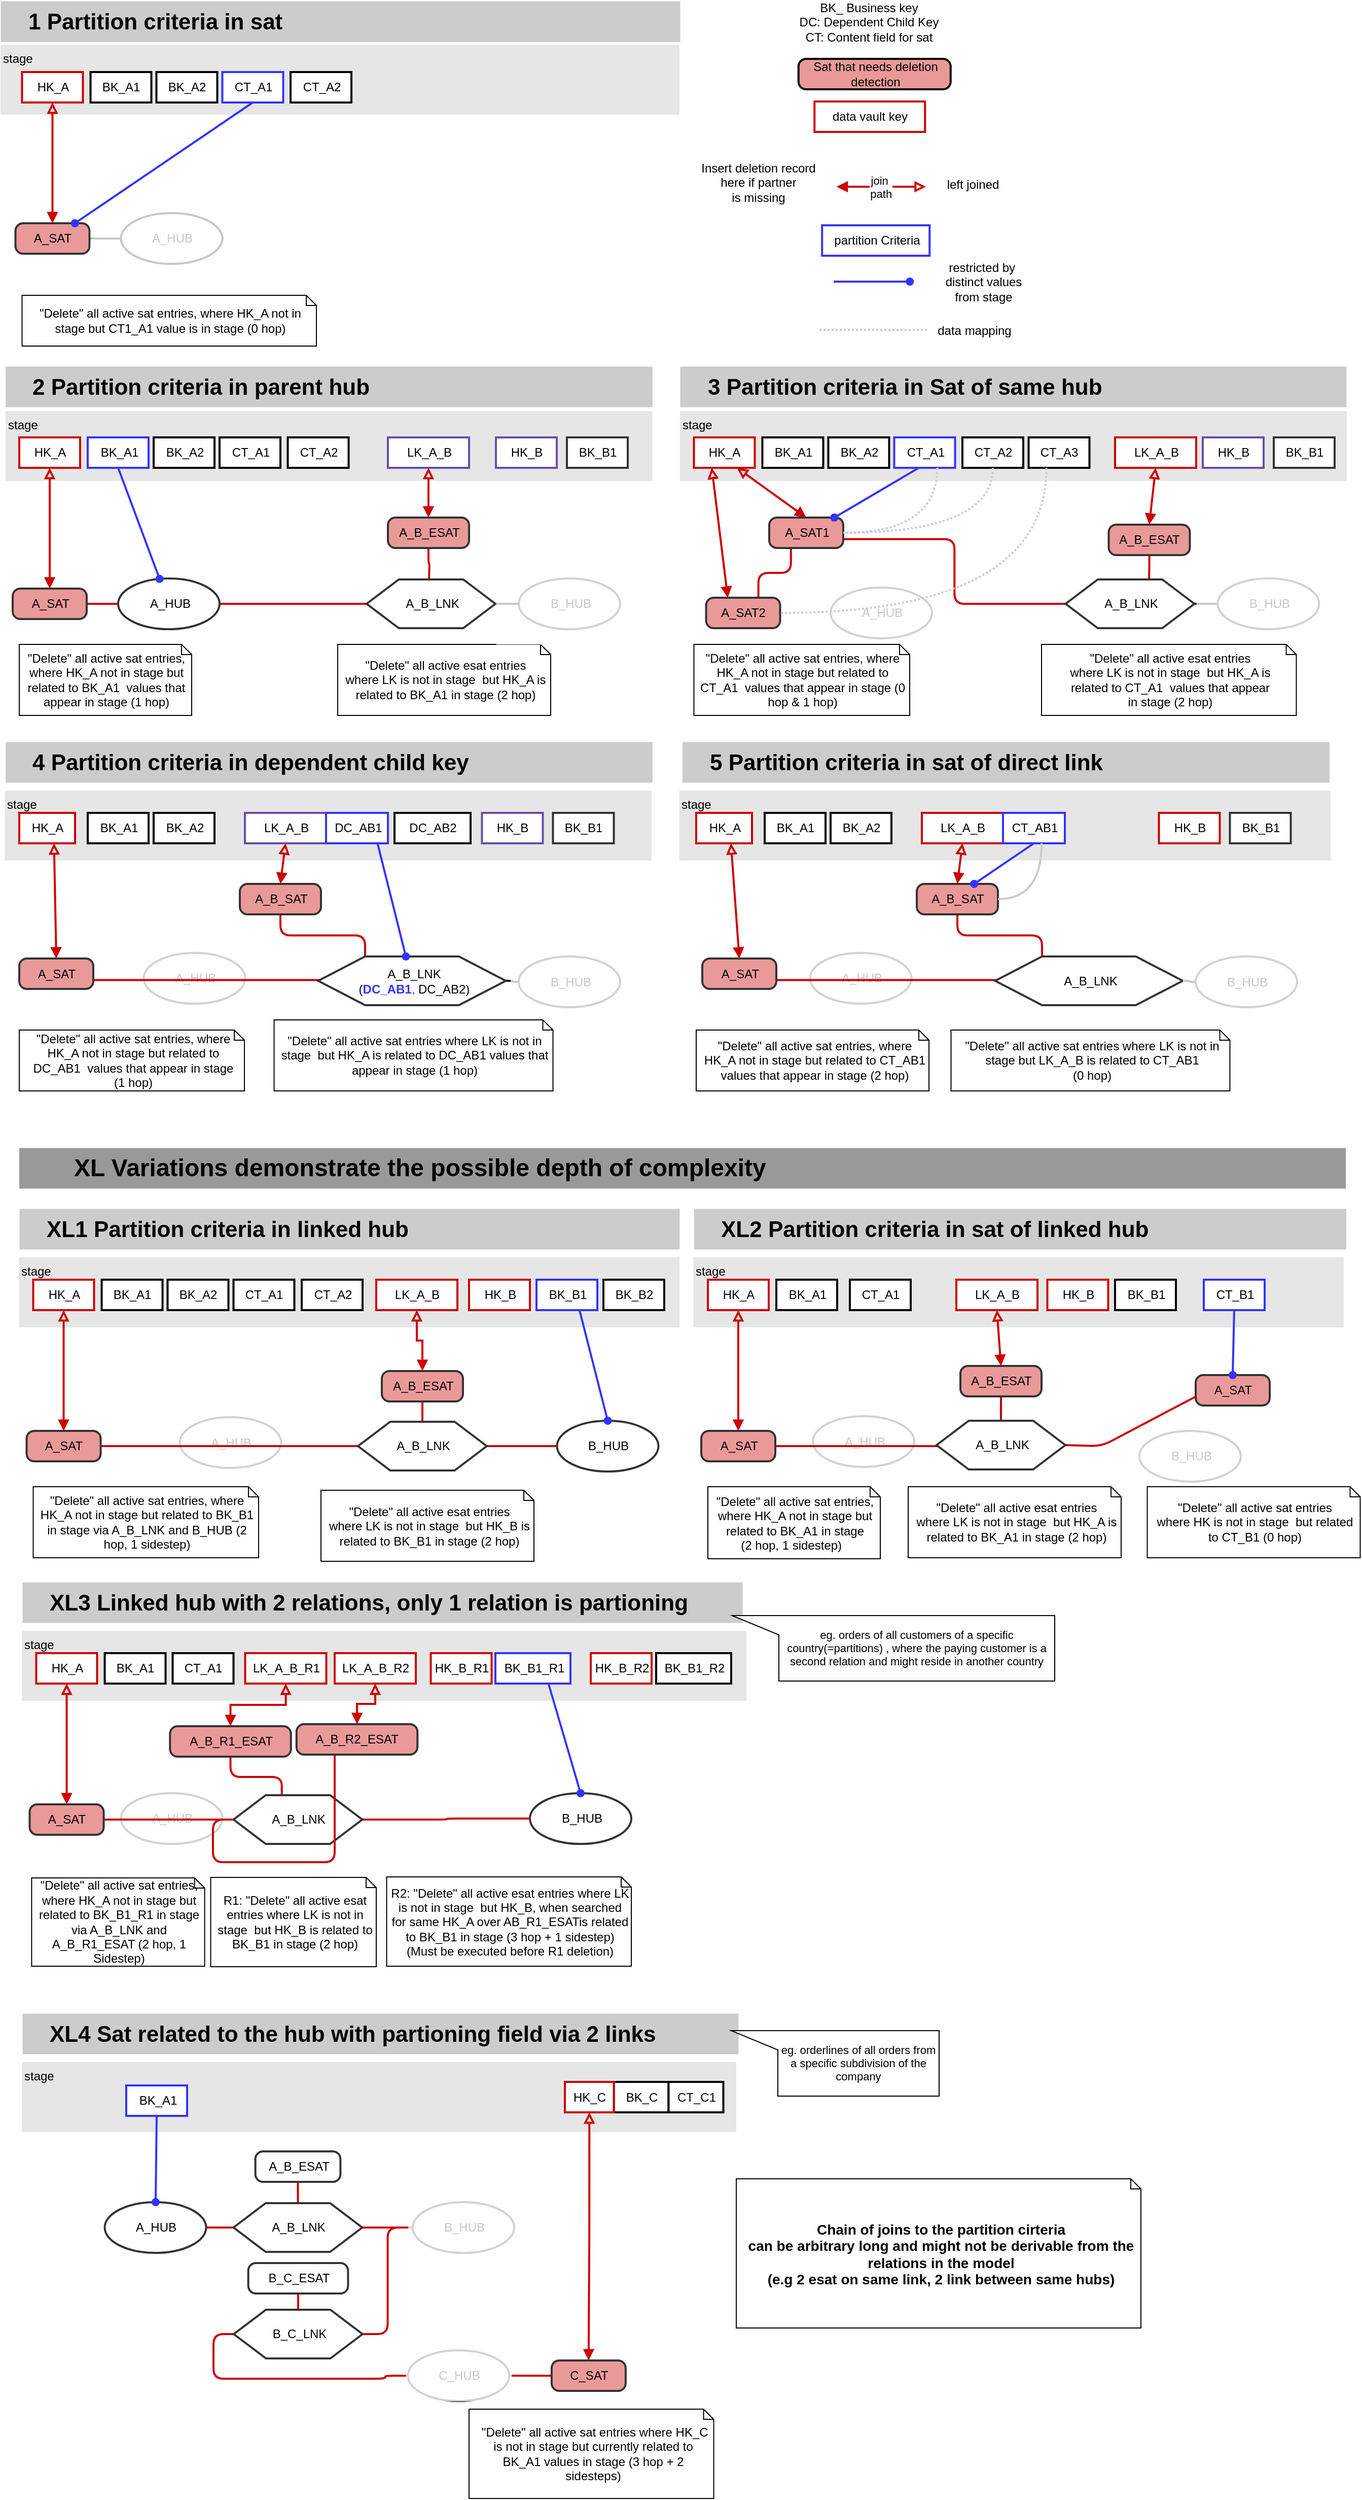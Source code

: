 <mxfile version="21.0.6" type="device"><diagram id="0P16Z8m6-t_vvTV5qrlj" name="Seite-1"><mxGraphModel dx="1358" dy="765" grid="0" gridSize="10" guides="1" tooltips="1" connect="1" arrows="1" fold="1" page="1" pageScale="1" pageWidth="1169" pageHeight="1654" background="#FFFFFF" math="0" shadow="0"><root><mxCell id="0"/><mxCell id="2" value="Layer 0" parent="0"/><mxCell id="o0Gcgj2iXJ9e7bKyXlry-219" value="&lt;div style='width: 93.0px;height:auto;word-break: break-word;'&gt;&lt;div align=&quot;center&quot;&gt;&lt;span style=&quot;font-family: Arial; font-size: 12px; line-height: 0;&quot;&gt;&lt;span style=&quot;line-height: 14px;&quot; class=&quot;&quot;&gt;B_HUB&lt;/span&gt;&lt;/span&gt;&lt;/div&gt;&lt;/div&gt;" style="shape=ellipse;perimeter=ellipsePerimeter;shadow=0;strokeWidth=2;fillColor=#FFFFFF;strokeColor=#333333;opacity=100.0;html=1;nl2Br=0;verticalAlign=middle;align=center;spacingLeft=8.0;spacingRight=6;whiteSpace=wrap;gliffyId=710;" parent="2" vertex="1"><mxGeometry x="549.5" y="1836" width="100" height="50" as="geometry"/></mxCell><mxCell id="163" value="&lt;div style='width: 93.0px;height:auto;word-break: break-word;'&gt;&lt;div align=&quot;center&quot;&gt;&lt;span style=&quot;font-family: Arial; font-size: 12px; line-height: 0;&quot;&gt;&lt;span style=&quot;line-height: 14px;&quot; class=&quot;&quot;&gt;B_HUB&lt;/span&gt;&lt;/span&gt;&lt;/div&gt;&lt;/div&gt;" style="shape=ellipse;perimeter=ellipsePerimeter;shadow=0;strokeWidth=2;fillColor=#FFFFFF;strokeColor=#333333;opacity=100.0;html=1;nl2Br=0;verticalAlign=middle;align=center;spacingLeft=8.0;spacingRight=6;whiteSpace=wrap;gliffyId=710;" parent="2" vertex="1"><mxGeometry x="576.25" y="1469" width="100" height="50" as="geometry"/></mxCell><mxCell id="o0Gcgj2iXJ9e7bKyXlry-193" value="stage" style="rounded=0;whiteSpace=wrap;html=1;verticalAlign=top;align=left;strokeColor=none;fillColor=#E6E6E6;" parent="2" vertex="1"><mxGeometry x="710.75" y="1308" width="641.25" height="69" as="geometry"/></mxCell><mxCell id="o0Gcgj2iXJ9e7bKyXlry-194" value="stage" style="rounded=0;whiteSpace=wrap;html=1;verticalAlign=top;align=left;strokeColor=none;fillColor=#E6E6E6;" parent="2" vertex="1"><mxGeometry x="45.75" y="1308" width="651.25" height="69" as="geometry"/></mxCell><mxCell id="o0Gcgj2iXJ9e7bKyXlry-191" value="stage" style="rounded=0;whiteSpace=wrap;html=1;verticalAlign=top;align=left;strokeColor=none;fillColor=#E6E6E6;" parent="2" vertex="1"><mxGeometry x="696.75" y="848" width="642.25" height="69" as="geometry"/></mxCell><mxCell id="o0Gcgj2iXJ9e7bKyXlry-192" value="stage" style="rounded=0;whiteSpace=wrap;html=1;verticalAlign=top;align=left;strokeColor=none;fillColor=#E6E6E6;" parent="2" vertex="1"><mxGeometry x="31.75" y="848" width="637.75" height="69" as="geometry"/></mxCell><mxCell id="o0Gcgj2iXJ9e7bKyXlry-190" value="stage" style="rounded=0;whiteSpace=wrap;html=1;verticalAlign=top;align=left;strokeColor=none;fillColor=#E6E6E6;" parent="2" vertex="1"><mxGeometry x="697.5" y="474" width="657.5" height="69" as="geometry"/></mxCell><mxCell id="o0Gcgj2iXJ9e7bKyXlry-189" value="stage" style="rounded=0;whiteSpace=wrap;html=1;verticalAlign=top;align=left;strokeColor=none;fillColor=#E6E6E6;" parent="2" vertex="1"><mxGeometry x="32.5" y="474" width="637.75" height="69" as="geometry"/></mxCell><mxCell id="o0Gcgj2iXJ9e7bKyXlry-181" value="stage" style="rounded=0;whiteSpace=wrap;html=1;verticalAlign=top;align=left;strokeColor=none;fillColor=#E6E6E6;" parent="2" vertex="1"><mxGeometry x="27.5" y="113" width="669.5" height="69" as="geometry"/></mxCell><mxCell id="3" value="&lt;div style='width: 93.0px;height:auto;word-break: break-word;'&gt;&lt;div align=&quot;center&quot;&gt;&lt;span style=&quot;font-family: Arial; font-size: 12px; line-height: 0;&quot;&gt;&lt;span style=&quot;line-height: 14px;&quot; class=&quot;&quot;&gt;B_HUB&lt;/span&gt;&lt;/span&gt;&lt;/div&gt;&lt;/div&gt;" style="shape=ellipse;perimeter=ellipsePerimeter;shadow=0;strokeWidth=2;fillColor=#FFFFFF;strokeColor=#333333;opacity=100.0;html=1;nl2Br=0;verticalAlign=middle;align=center;spacingLeft=8.0;spacingRight=6;whiteSpace=wrap;gliffyId=753;" parent="2" vertex="1"><mxGeometry x="1150.5" y="1479" width="100" height="50" as="geometry"/></mxCell><mxCell id="4" style="shape=rect;shadow=0;strokeWidth=0;strokeColor=none;fillColor=#ffffff;opacity=78.0;gliffyId=904;" parent="2" vertex="1"><mxGeometry x="1136" y="1464.5" width="140" height="73" as="geometry"/></mxCell><mxCell id="5" value="&lt;div style='width: 93.0px;height:auto;word-break: break-word;'&gt;&lt;div align=&quot;center&quot;&gt;&lt;span style=&quot;font-family: Arial; font-size: 12px; text-decoration: none; line-height: 0;&quot;&gt;&lt;span style=&quot;text-decoration: none; line-height: 14px;&quot;&gt;A_HUB&lt;/span&gt;&lt;/span&gt;&lt;/div&gt;&lt;/div&gt;" style="shape=ellipse;perimeter=ellipsePerimeter;shadow=0;strokeWidth=2;fillColor=#FFFFFF;strokeColor=#333333;opacity=100.0;html=1;nl2Br=0;verticalAlign=middle;align=center;spacingLeft=2.0;spacingRight=0;whiteSpace=wrap;gliffyId=828;" parent="2" vertex="1"><mxGeometry x="825.75" y="1008" width="100" height="50" as="geometry"/></mxCell><mxCell id="6" value="&lt;div style='width: 93.0px;height:auto;word-break: break-word;'&gt;&lt;div align=&quot;center&quot;&gt;&lt;span style=&quot;font-family: Arial; font-size: 12px; text-decoration: none; line-height: 0;&quot;&gt;&lt;span style=&quot;text-decoration: none; line-height: 14px;&quot;&gt;A_HUB&lt;/span&gt;&lt;/span&gt;&lt;/div&gt;&lt;/div&gt;" style="shape=ellipse;perimeter=ellipsePerimeter;shadow=0;strokeWidth=2;fillColor=#FFFFFF;strokeColor=#333333;opacity=100.0;html=1;nl2Br=0;verticalAlign=middle;align=center;spacingLeft=2.0;spacingRight=0;whiteSpace=wrap;gliffyId=888;" parent="2" vertex="1"><mxGeometry x="168.75" y="1008" width="100" height="50" as="geometry"/></mxCell><mxCell id="7" value="&lt;div style='width: 93.0px;height:auto;word-break: break-word;'&gt;&lt;div align=&quot;center&quot;&gt;&lt;span style=&quot;font-family: Arial; font-size: 12px; text-decoration: none; line-height: 0;&quot;&gt;&lt;span style=&quot;text-decoration: none; line-height: 14px;&quot;&gt;A_HUB&lt;/span&gt;&lt;/span&gt;&lt;/div&gt;&lt;/div&gt;" style="shape=ellipse;perimeter=ellipsePerimeter;shadow=0;strokeWidth=2;fillColor=#FFFFFF;strokeColor=#333333;opacity=100.0;html=1;nl2Br=0;verticalAlign=middle;align=center;spacingLeft=2.0;spacingRight=0;whiteSpace=wrap;gliffyId=895;" parent="2" vertex="1"><mxGeometry x="204.25" y="1465.5" width="100" height="50" as="geometry"/></mxCell><mxCell id="8" value="&lt;div style='width: 93.0px;height:auto;word-break: break-word;'&gt;&lt;div align=&quot;center&quot;&gt;&lt;span style=&quot;font-family: Arial; font-size: 12px; text-decoration: none; line-height: 0;&quot;&gt;&lt;span style=&quot;text-decoration: none; line-height: 14px;&quot;&gt;A_HUB&lt;/span&gt;&lt;/span&gt;&lt;/div&gt;&lt;/div&gt;" style="shape=ellipse;perimeter=ellipsePerimeter;shadow=0;strokeWidth=2;fillColor=#FFFFFF;strokeColor=#333333;opacity=100.0;html=1;nl2Br=0;verticalAlign=middle;align=center;spacingLeft=2.0;spacingRight=0;whiteSpace=wrap;gliffyId=901;" parent="2" vertex="1"><mxGeometry x="828.5" y="1464.5" width="100" height="50" as="geometry"/></mxCell><mxCell id="9" style="shape=rect;shadow=0;strokeWidth=0;strokeColor=none;fillColor=#ffffff;opacity=78.0;gliffyId=883;" parent="2" vertex="1"><mxGeometry x="819.75" y="1001.5" width="119" height="60" as="geometry"/></mxCell><mxCell id="10" style="shape=rect;shadow=0;strokeWidth=0;strokeColor=none;fillColor=#ffffff;opacity=78.0;gliffyId=887;" parent="2" vertex="1"><mxGeometry x="162.75" y="1001.5" width="119" height="60" as="geometry"/></mxCell><mxCell id="11" style="shape=rect;shadow=0;strokeWidth=0;strokeColor=none;fillColor=#ffffff;opacity=78.0;gliffyId=894;" parent="2" vertex="1"><mxGeometry x="198.25" y="1459" width="119" height="60" as="geometry"/></mxCell><mxCell id="12" style="shape=rect;shadow=0;strokeWidth=0;strokeColor=none;fillColor=#ffffff;opacity=78.0;gliffyId=900;" parent="2" vertex="1"><mxGeometry x="822.5" y="1458" width="119" height="60" as="geometry"/></mxCell><mxCell id="13" value="&lt;div style='width: 93.0px;height:auto;word-break: break-word;'&gt;&lt;div align=&quot;center&quot;&gt;&lt;span style=&quot;font-family: Arial; font-size: 12px; text-decoration: none; line-height: 0;&quot;&gt;&lt;span style=&quot;text-decoration: none; line-height: 14px;&quot;&gt;A_HUB&lt;/span&gt;&lt;/span&gt;&lt;/div&gt;&lt;/div&gt;" style="shape=ellipse;perimeter=ellipsePerimeter;shadow=0;strokeWidth=2;fillColor=#FFFFFF;strokeColor=#333333;opacity=100.0;html=1;nl2Br=0;verticalAlign=middle;align=center;spacingLeft=2.0;spacingRight=0;whiteSpace=wrap;gliffyId=664;" parent="2" vertex="1"><mxGeometry x="846" y="648" width="100" height="50" as="geometry"/></mxCell><mxCell id="14" style="shape=rect;shadow=0;strokeWidth=0;strokeColor=none;fillColor=#ffffff;opacity=78.0;gliffyId=878;" parent="2" vertex="1"><mxGeometry x="831" y="636.5" width="140" height="73" as="geometry"/></mxCell><mxCell id="15" style="shape=filledEdge;strokeWidth=2;strokeColor=#000000;fillColor=none;startArrow=none;startFill=0;startSize=6;endArrow=none;endFill=0;endSize=6;rounded=1;gliffyId=17;edgeStyle=orthogonalEdgeStyle;" parent="2" source="36" target="158" edge="1"><mxGeometry width="1" height="23" relative="1" as="geometry"><Array as="points"><mxPoint x="115.25" y="304"/><mxPoint x="125.583" y="304"/><mxPoint x="135.917" y="304"/><mxPoint x="146.25" y="304"/></Array></mxGeometry></mxCell><mxCell id="16" style="shape=filledEdge;strokeWidth=2;strokeColor=#cc0000;fillColor=none;startArrow=none;startFill=0;startSize=6;endArrow=none;endFill=0;endSize=6;rounded=1;gliffyId=521;edgeStyle=orthogonalEdgeStyle;" parent="2" source="43" target="159" edge="1"><mxGeometry width="1" height="23" relative="1" as="geometry"><Array as="points"><mxPoint x="112.5" y="664"/><mxPoint x="122.833" y="664"/><mxPoint x="133.167" y="664"/><mxPoint x="143.5" y="664"/></Array></mxGeometry></mxCell><mxCell id="17" style="shape=filledEdge;strokeWidth=2;strokeColor=#cc0000;fillColor=none;startArrow=none;startFill=0;startSize=6;endArrow=none;endFill=0;endSize=6;rounded=1;gliffyId=745;edgeStyle=orthogonalEdgeStyle;" parent="2" source="46" target="169" edge="1"><mxGeometry width="1" height="23" relative="1" as="geometry"><Array as="points"><mxPoint x="126.25" y="1494"/><mxPoint x="226.25" y="1494"/><mxPoint x="326.25" y="1494"/><mxPoint x="426.25" y="1494"/></Array></mxGeometry></mxCell><mxCell id="18" style="shape=filledEdge;strokeWidth=2;strokeColor=#cc0000;fillColor=none;startArrow=none;startFill=0;startSize=6;endArrow=none;endFill=0;endSize=6;rounded=1;gliffyId=787;edgeStyle=orthogonalEdgeStyle;" parent="2" source="47" target="170" edge="1"><mxGeometry width="1" height="23" relative="1" as="geometry"><Array as="points"><mxPoint x="791.5" y="1494"/><mxPoint x="856.417" y="1494"/><mxPoint x="921.333" y="1494"/><mxPoint x="986.25" y="1494"/></Array></mxGeometry></mxCell><mxCell id="20" style="shape=filledEdge;strokeWidth=2;strokeColor=#cc0000;fillColor=none;startArrow=none;startFill=0;startSize=6;endArrow=none;endFill=0;endSize=6;rounded=1;gliffyId=520;edgeStyle=orthogonalEdgeStyle;" parent="2" source="167" target="159" edge="1"><mxGeometry width="1" height="23" relative="1" as="geometry"><Array as="points"><mxPoint x="388.5" y="664"/><mxPoint x="340.167" y="664"/><mxPoint x="291.833" y="664"/><mxPoint x="243.5" y="664"/></Array></mxGeometry></mxCell><mxCell id="21" style="shape=filledEdge;strokeWidth=2;strokeColor=#cc0000;fillColor=none;startArrow=none;startFill=0;startSize=6;endArrow=none;endFill=0;endSize=6;rounded=1;gliffyId=696;edgeStyle=orthogonalEdgeStyle;" parent="2" source="168" target="44" edge="1"><mxGeometry width="1" height="23" relative="1" as="geometry"><Array as="points"><mxPoint x="1077.75" y="664"/><mxPoint x="968.125" y="664"/><mxPoint x="968.125" y="600.213"/><mxPoint x="858.5" y="600.213"/></Array></mxGeometry></mxCell><mxCell id="22" style="shape=filledEdge;strokeWidth=2;strokeColor=#cc0000;fillColor=none;startArrow=none;startFill=0;startSize=6;endArrow=none;endFill=0;endSize=6;rounded=1;gliffyId=705;edgeStyle=orthogonalEdgeStyle;" parent="2" source="45" target="44" edge="1"><mxGeometry width="1" height="23" relative="1" as="geometry"><Array as="points"><mxPoint x="774.869" y="658"/><mxPoint x="774.869" y="633.5"/><mxPoint x="806.881" y="633.5"/><mxPoint x="806.881" y="609"/></Array></mxGeometry></mxCell><mxCell id="23" style="shape=filledEdge;strokeWidth=2;strokeColor=#cc0000;fillColor=none;startArrow=none;startFill=0;startSize=6;endArrow=none;endFill=0;endSize=6;rounded=1;gliffyId=569;edgeStyle=orthogonalEdgeStyle;" parent="2" source="49" target="171" edge="1"><mxGeometry width="1" height="23" relative="1" as="geometry"><Array as="points"><mxPoint x="119" y="1034.713"/><mxPoint x="192.917" y="1034.713"/><mxPoint x="266.834" y="1034.713"/><mxPoint x="340.751" y="1034.713"/></Array></mxGeometry></mxCell><mxCell id="24" style="shape=filledEdge;strokeWidth=2;strokeColor=#cc0000;fillColor=none;startArrow=none;startFill=0;startSize=6;endArrow=none;endFill=0;endSize=6;rounded=1;gliffyId=860;edgeStyle=orthogonalEdgeStyle;" parent="2" source="50" target="172" edge="1"><mxGeometry width="1" height="23" relative="1" as="geometry"><Array as="points"><mxPoint x="792.5" y="1034.713"/><mxPoint x="864.417" y="1034.713"/><mxPoint x="936.334" y="1034.713"/><mxPoint x="1008.251" y="1034.713"/></Array></mxGeometry></mxCell><mxCell id="27" style="shape=filledEdge;strokeWidth=2;strokeColor=#000000;fillColor=none;startArrow=none;startFill=0;startSize=6;endArrow=none;endFill=0;endSize=6;rounded=1;gliffyId=519;edgeStyle=orthogonalEdgeStyle;" parent="2" source="161" target="167" edge="1"><mxGeometry width="1" height="23" relative="1" as="geometry"><Array as="points"><mxPoint x="538.5" y="664"/><mxPoint x="530.833" y="664"/><mxPoint x="523.167" y="664"/><mxPoint x="515.5" y="664"/></Array></mxGeometry></mxCell><mxCell id="28" style="shape=filledEdge;strokeWidth=2;strokeColor=#cc0000;fillColor=none;startArrow=none;startFill=0;startSize=6;endArrow=none;endFill=0;endSize=6;rounded=1;gliffyId=875;edgeStyle=orthogonalEdgeStyle;" parent="2" source="39" edge="1"><mxGeometry width="1" height="23" relative="1" as="geometry"><mxPoint x="450" y="640" as="targetPoint"/></mxGeometry></mxCell><mxCell id="29" style="shape=filledEdge;strokeWidth=2;strokeColor=#cc0000;fillColor=none;startArrow=none;startFill=0;startSize=6;endArrow=none;endFill=0;endSize=6;rounded=1;gliffyId=877;edgeStyle=orthogonalEdgeStyle;" parent="2" source="40" edge="1"><mxGeometry width="1" height="23" relative="1" as="geometry"><mxPoint x="1160" y="640" as="targetPoint"/><Array as="points"><mxPoint x="1160.25" y="616"/><mxPoint x="1160.25" y="628"/><mxPoint x="1160" y="628"/></Array></mxGeometry></mxCell><mxCell id="30" style="shape=filledEdge;strokeWidth=2;strokeColor=#000000;fillColor=none;startArrow=none;startFill=0;startSize=6;endArrow=none;endFill=0;endSize=6;rounded=1;gliffyId=695;edgeStyle=orthogonalEdgeStyle;" parent="2" source="162" target="168" edge="1"><mxGeometry width="1" height="23" relative="1" as="geometry"><Array as="points"><mxPoint x="1227.75" y="664"/><mxPoint x="1220.083" y="664"/><mxPoint x="1212.417" y="664"/><mxPoint x="1204.75" y="664"/></Array></mxGeometry></mxCell><mxCell id="31" style="shape=filledEdge;strokeWidth=2;strokeColor=#cc0000;fillColor=none;startArrow=none;startFill=0;startSize=6;endArrow=none;endFill=0;endSize=6;rounded=1;gliffyId=743;edgeStyle=orthogonalEdgeStyle;" parent="2" source="163" target="169" edge="1"><mxGeometry width="1" height="23" relative="1" as="geometry"><Array as="points"/></mxGeometry></mxCell><mxCell id="32" style="shape=filledEdge;strokeWidth=2;strokeColor=#000000;fillColor=none;startArrow=none;startFill=0;startSize=6;endArrow=none;endFill=0;endSize=6;rounded=1;gliffyId=568;edgeStyle=orthogonalEdgeStyle;" parent="2" source="164" target="171" edge="1"><mxGeometry width="1" height="23" relative="1" as="geometry"><Array as="points"><mxPoint x="538.5" y="1036.5"/><mxPoint x="532.125" y="1036.5"/><mxPoint x="532.125" y="1035.5"/><mxPoint x="525.75" y="1035.5"/></Array></mxGeometry></mxCell><mxCell id="33" style="shape=filledEdge;strokeWidth=2;strokeColor=#000000;fillColor=none;startArrow=none;startFill=0;startSize=6;endArrow=none;endFill=0;endSize=6;rounded=1;gliffyId=859;edgeStyle=orthogonalEdgeStyle;" parent="2" source="165" target="172" edge="1"><mxGeometry width="1" height="23" relative="1" as="geometry"><Array as="points"><mxPoint x="1206" y="1036.5"/><mxPoint x="1199.625" y="1036.5"/><mxPoint x="1199.625" y="1035.5"/><mxPoint x="1193.25" y="1035.5"/></Array></mxGeometry></mxCell><mxCell id="34" style="shape=filledEdge;strokeWidth=2;strokeColor=#cc0000;fillColor=none;startArrow=none;startFill=0;startSize=6;endArrow=none;endFill=0;endSize=6;rounded=1;gliffyId=583;edgeStyle=orthogonalEdgeStyle;" parent="2" source="171" target="51" edge="1"><mxGeometry width="1" height="23" relative="1" as="geometry"><Array as="points"><mxPoint x="387" y="1011.5"/><mxPoint x="387" y="990.75"/><mxPoint x="303.5" y="990.75"/><mxPoint x="303.5" y="970"/></Array></mxGeometry></mxCell><mxCell id="35" style="shape=filledEdge;strokeWidth=2;strokeColor=#cc0000;fillColor=none;startArrow=none;startFill=0;startSize=6;endArrow=none;endFill=0;endSize=6;rounded=1;gliffyId=858;edgeStyle=orthogonalEdgeStyle;" parent="2" source="172" target="52" edge="1"><mxGeometry width="1" height="23" relative="1" as="geometry"><Array as="points"><mxPoint x="1054.5" y="1011.5"/><mxPoint x="1054.5" y="990.75"/><mxPoint x="971" y="990.75"/><mxPoint x="971" y="970"/></Array></mxGeometry></mxCell><mxCell id="36" value="&lt;div style='width: 67.08px;height:auto;word-break: break-word;'&gt;&lt;div align=&quot;center&quot;&gt;&lt;span style=&quot;font-family: Arial; font-size: 12px; text-decoration: none; line-height: 0;&quot;&gt;&lt;span style=&quot;text-decoration: none; line-height: 14px;&quot; class=&quot;&quot;&gt;A_SAT&lt;/span&gt;&lt;/span&gt;&lt;/div&gt;&lt;/div&gt;" style="shape=rect;rounded=1;arcSize=15;absoluteArcSize=1;shadow=0;strokeWidth=2;fillColor=#ea9999;strokeColor=#333333;opacity=100.0;html=1;nl2Br=0;verticalAlign=middle;align=center;spacingLeft=1.46;spacingRight=0;whiteSpace=wrap;gliffyId=15;" parent="2" vertex="1"><mxGeometry x="42.25" y="289" width="73" height="30" as="geometry"/></mxCell><mxCell id="38" value="&lt;div style='width: 141.0px;height:auto;word-break: break-word;'&gt;&lt;div align=&quot;center&quot;&gt;&lt;span style=&quot;font-family: Arial; font-size: 12px; text-decoration: none; line-height: 0;&quot;&gt;&lt;span style=&quot;text-decoration: none; line-height: 14px;&quot;&gt;Sat that needs deletion detection&lt;/span&gt;&lt;/span&gt;&lt;/div&gt;&lt;/div&gt;" style="shape=rect;rounded=1;arcSize=15;absoluteArcSize=1;shadow=0;strokeWidth=2;fillColor=#ea9999;strokeColor=#000000;opacity=100.0;html=1;nl2Br=0;verticalAlign=middle;align=center;spacingLeft=3.0;spacingRight=0;whiteSpace=wrap;gliffyId=597;" parent="2" vertex="1"><mxGeometry x="814.38" y="127" width="150" height="30" as="geometry"/></mxCell><mxCell id="39" value="&lt;div style='width: 73.8px;height:auto;word-break: break-word;'&gt;&lt;div align=&quot;center&quot;&gt;&lt;span style=&quot;font-family: Arial; font-size: 12px; text-decoration: none; line-height: 0;&quot;&gt;&lt;span style=&quot;text-decoration: none; line-height: 14px;&quot;&gt;A_B_ESAT&lt;/span&gt;&lt;/span&gt;&lt;/div&gt;&lt;/div&gt;" style="shape=rect;rounded=1;arcSize=15;absoluteArcSize=1;shadow=0;strokeWidth=2;fillColor=#ea9999;strokeColor=#333333;opacity=100.0;html=1;nl2Br=0;verticalAlign=middle;align=center;spacingLeft=1.6;spacingRight=0;whiteSpace=wrap;gliffyId=515;" parent="2" vertex="1"><mxGeometry x="409.5" y="579" width="80" height="30" as="geometry"/></mxCell><mxCell id="40" value="&lt;div style='width: 73.8px;height:auto;word-break: break-word;'&gt;&lt;div align=&quot;center&quot;&gt;&lt;span style=&quot;font-family: Arial; font-size: 12px; text-decoration: none; line-height: 0;&quot;&gt;&lt;span style=&quot;text-decoration: none; line-height: 14px;&quot;&gt;A_B_ESAT&lt;/span&gt;&lt;/span&gt;&lt;/div&gt;&lt;/div&gt;" style="shape=rect;rounded=1;arcSize=15;absoluteArcSize=1;shadow=0;strokeWidth=2;fillColor=#ea9999;strokeColor=#333333;opacity=100.0;html=1;nl2Br=0;verticalAlign=middle;align=center;spacingLeft=1.6;spacingRight=0;whiteSpace=wrap;gliffyId=693;" parent="2" vertex="1"><mxGeometry x="1120.25" y="586" width="80" height="30" as="geometry"/></mxCell><mxCell id="o0Gcgj2iXJ9e7bKyXlry-235" style="edgeStyle=orthogonalEdgeStyle;shape=filledEdge;rounded=1;orthogonalLoop=1;jettySize=auto;html=1;labelBackgroundColor=default;strokeColor=#cc0000;strokeWidth=2;fontFamily=Helvetica;fontSize=11;fontColor=default;startArrow=none;startFill=0;endArrow=none;endFill=0;startSize=6;endSize=6;fillColor=none;" parent="2" source="41" target="169" edge="1"><mxGeometry relative="1" as="geometry"/></mxCell><mxCell id="41" value="&lt;div style='width: 73.8px;height:auto;word-break: break-word;'&gt;&lt;div align=&quot;center&quot;&gt;&lt;span style=&quot;font-family: Arial; font-size: 12px; text-decoration: none; line-height: 0;&quot;&gt;&lt;span style=&quot;text-decoration: none; line-height: 14px;&quot;&gt;A_B_ESAT&lt;/span&gt;&lt;/span&gt;&lt;/div&gt;&lt;/div&gt;" style="shape=rect;rounded=1;arcSize=15;absoluteArcSize=1;shadow=0;strokeWidth=2;fillColor=#ea9999;strokeColor=#333333;opacity=100.0;html=1;nl2Br=0;verticalAlign=middle;align=center;spacingLeft=1.6;spacingRight=0;whiteSpace=wrap;gliffyId=741;" parent="2" vertex="1"><mxGeometry x="403.5" y="1420" width="80" height="30" as="geometry"/></mxCell><mxCell id="o0Gcgj2iXJ9e7bKyXlry-236" style="edgeStyle=orthogonalEdgeStyle;shape=filledEdge;rounded=1;orthogonalLoop=1;jettySize=auto;html=1;labelBackgroundColor=default;strokeColor=#cc0000;strokeWidth=2;fontFamily=Helvetica;fontSize=11;fontColor=default;startArrow=none;startFill=0;endArrow=none;endFill=0;startSize=6;endSize=6;fillColor=none;" parent="2" source="42" target="170" edge="1"><mxGeometry relative="1" as="geometry"/></mxCell><mxCell id="42" value="&lt;div style='width: 73.8px;height:auto;word-break: break-word;'&gt;&lt;div align=&quot;center&quot;&gt;&lt;span style=&quot;font-family: Arial; font-size: 12px; text-decoration: none; line-height: 0;&quot;&gt;&lt;span style=&quot;text-decoration: none; line-height: 14px;&quot;&gt;A_B_ESAT&lt;/span&gt;&lt;/span&gt;&lt;/div&gt;&lt;/div&gt;" style="shape=rect;rounded=1;arcSize=15;absoluteArcSize=1;shadow=0;strokeWidth=2;fillColor=#ea9999;strokeColor=#333333;opacity=100.0;html=1;nl2Br=0;verticalAlign=middle;align=center;spacingLeft=1.6;spacingRight=0;whiteSpace=wrap;gliffyId=784;" parent="2" vertex="1"><mxGeometry x="974" y="1415" width="80" height="30" as="geometry"/></mxCell><mxCell id="43" value="&lt;div style='width: 67.08px;height:auto;word-break: break-word;'&gt;&lt;div align=&quot;center&quot;&gt;&lt;span style=&quot;font-family: Arial; font-size: 12px; text-decoration: none; line-height: 0;&quot;&gt;&lt;span style=&quot;text-decoration: none; line-height: 14px;&quot; class=&quot;&quot;&gt;A_SAT&lt;/span&gt;&lt;/span&gt;&lt;/div&gt;&lt;/div&gt;" style="shape=rect;rounded=1;arcSize=15;absoluteArcSize=1;shadow=0;strokeWidth=2;fillColor=#ea9999;strokeColor=#333333;opacity=100.0;html=1;nl2Br=0;verticalAlign=middle;align=center;spacingLeft=1.46;spacingRight=0;whiteSpace=wrap;gliffyId=517;" parent="2" vertex="1"><mxGeometry x="39.5" y="649" width="73" height="30" as="geometry"/></mxCell><mxCell id="44" value="&lt;div style='width: 67.08px;height:auto;word-break: break-word;'&gt;&lt;div align=&quot;center&quot;&gt;&lt;span style=&quot;font-family: Arial; font-size: 12px; text-decoration: none; line-height: 0;&quot;&gt;&lt;span style=&quot;text-decoration: none; line-height: 14px;&quot;&gt;A_SAT1&lt;/span&gt;&lt;/span&gt;&lt;/div&gt;&lt;/div&gt;" style="shape=rect;rounded=1;arcSize=15;absoluteArcSize=1;shadow=0;strokeWidth=2;fillColor=#ea9999;strokeColor=#333333;opacity=100.0;html=1;nl2Br=0;verticalAlign=middle;align=center;spacingLeft=1.46;spacingRight=0;whiteSpace=wrap;gliffyId=691;" parent="2" vertex="1"><mxGeometry x="785.5" y="579" width="73" height="30" as="geometry"/></mxCell><mxCell id="45" value="&lt;div style='width: 67.08px;height:auto;word-break: break-word;'&gt;&lt;div align=&quot;center&quot;&gt;&lt;span style=&quot;font-family: Arial; font-size: 12px; text-decoration: none; line-height: 0;&quot;&gt;&lt;span style=&quot;text-decoration: none; line-height: 14px;&quot;&gt;A_SAT2&lt;/span&gt;&lt;/span&gt;&lt;/div&gt;&lt;/div&gt;" style="shape=rect;rounded=1;arcSize=15;absoluteArcSize=1;shadow=0;strokeWidth=2;fillColor=#ea9999;strokeColor=#333333;opacity=100.0;html=1;nl2Br=0;verticalAlign=middle;align=center;spacingLeft=1.46;spacingRight=0;whiteSpace=wrap;gliffyId=699;" parent="2" vertex="1"><mxGeometry x="723.25" y="658" width="73" height="30" as="geometry"/></mxCell><mxCell id="46" value="&lt;div style='width: 67.08px;height:auto;word-break: break-word;'&gt;&lt;div align=&quot;center&quot;&gt;&lt;span style=&quot;font-family: Arial; font-size: 12px; text-decoration: none; line-height: 0;&quot;&gt;&lt;span style=&quot;text-decoration: none; line-height: 14px;&quot; class=&quot;&quot;&gt;A_SAT&lt;/span&gt;&lt;/span&gt;&lt;/div&gt;&lt;/div&gt;" style="shape=rect;rounded=1;arcSize=15;absoluteArcSize=1;shadow=0;strokeWidth=2;fillColor=#ea9999;strokeColor=#333333;opacity=100.0;html=1;nl2Br=0;verticalAlign=middle;align=center;spacingLeft=1.46;spacingRight=0;whiteSpace=wrap;gliffyId=739;" parent="2" vertex="1"><mxGeometry x="53.25" y="1479" width="73" height="30" as="geometry"/></mxCell><mxCell id="47" value="&lt;div style='width: 67.08px;height:auto;word-break: break-word;'&gt;&lt;div align=&quot;center&quot;&gt;&lt;span style=&quot;font-family: Arial; font-size: 12px; text-decoration: none; line-height: 0;&quot;&gt;&lt;span style=&quot;text-decoration: none; line-height: 14px;&quot; class=&quot;&quot;&gt;A_SAT&lt;/span&gt;&lt;/span&gt;&lt;/div&gt;&lt;/div&gt;" style="shape=rect;rounded=1;arcSize=15;absoluteArcSize=1;shadow=0;strokeWidth=2;fillColor=#ea9999;strokeColor=#333333;opacity=100.0;html=1;nl2Br=0;verticalAlign=middle;align=center;spacingLeft=1.46;spacingRight=0;whiteSpace=wrap;gliffyId=782;" parent="2" vertex="1"><mxGeometry x="718.5" y="1479" width="73" height="30" as="geometry"/></mxCell><mxCell id="48" value="&lt;div style='width: 67.08px;height:auto;word-break: break-word;'&gt;&lt;div align=&quot;center&quot;&gt;&lt;span style=&quot;font-family: Arial; font-size: 12px; text-decoration: none; line-height: 0;&quot;&gt;&lt;span style=&quot;text-decoration: none; line-height: 14px;&quot; class=&quot;&quot;&gt;A_SAT&lt;/span&gt;&lt;/span&gt;&lt;/div&gt;&lt;/div&gt;" style="shape=rect;rounded=1;arcSize=15;absoluteArcSize=1;shadow=0;strokeWidth=2;fillColor=#ea9999;strokeColor=#333333;opacity=100.0;html=1;nl2Br=0;verticalAlign=middle;align=center;spacingLeft=1.46;spacingRight=0;whiteSpace=wrap;gliffyId=789;" parent="2" vertex="1"><mxGeometry x="1206" y="1424" width="73" height="30" as="geometry"/></mxCell><mxCell id="49" value="&lt;div style='width: 67.08px;height:auto;word-break: break-word;'&gt;&lt;div align=&quot;center&quot;&gt;&lt;span style=&quot;font-family: Arial; font-size: 12px; text-decoration: none; line-height: 0;&quot;&gt;&lt;span style=&quot;text-decoration: none; line-height: 14px;&quot; class=&quot;&quot;&gt;A_SAT&lt;/span&gt;&lt;/span&gt;&lt;/div&gt;&lt;/div&gt;" style="shape=rect;rounded=1;arcSize=15;absoluteArcSize=1;shadow=0;strokeWidth=2;fillColor=#ea9999;strokeColor=#333333;opacity=100.0;html=1;nl2Br=0;verticalAlign=middle;align=center;spacingLeft=1.46;spacingRight=0;whiteSpace=wrap;gliffyId=794;" parent="2" vertex="1"><mxGeometry x="46" y="1013.5" width="73" height="30" as="geometry"/></mxCell><mxCell id="50" value="&lt;div style='width: 67.08px;height:auto;word-break: break-word;'&gt;&lt;div align=&quot;center&quot;&gt;&lt;span style=&quot;font-family: Arial; font-size: 12px; text-decoration: none; line-height: 0;&quot;&gt;&lt;span style=&quot;text-decoration: none; line-height: 14px;&quot; class=&quot;&quot;&gt;A_SAT&lt;/span&gt;&lt;/span&gt;&lt;/div&gt;&lt;/div&gt;" style="shape=rect;rounded=1;arcSize=15;absoluteArcSize=1;shadow=0;strokeWidth=2;fillColor=#ea9999;strokeColor=#333333;opacity=100.0;html=1;nl2Br=0;verticalAlign=middle;align=center;spacingLeft=1.46;spacingRight=0;whiteSpace=wrap;gliffyId=856;" parent="2" vertex="1"><mxGeometry x="719.5" y="1013.5" width="73" height="30" as="geometry"/></mxCell><mxCell id="51" value="&lt;div style='width: 73.8px;height:auto;word-break: break-word;'&gt;&lt;div align=&quot;center&quot;&gt;&lt;span style=&quot;font-family: Arial; font-size: 12px; text-decoration: none; line-height: 0;&quot;&gt;&lt;span style=&quot;text-decoration: none; line-height: 14px;&quot;&gt;A_B_SAT&lt;/span&gt;&lt;/span&gt;&lt;/div&gt;&lt;/div&gt;" style="shape=rect;rounded=1;arcSize=15;absoluteArcSize=1;shadow=0;strokeWidth=2;fillColor=#ea9999;strokeColor=#333333;opacity=100.0;html=1;nl2Br=0;verticalAlign=middle;align=center;spacingLeft=1.6;spacingRight=0;whiteSpace=wrap;gliffyId=566;" parent="2" vertex="1"><mxGeometry x="263.5" y="940" width="80" height="30" as="geometry"/></mxCell><mxCell id="52" value="&lt;div style='width: 73.8px;height:auto;word-break: break-word;'&gt;&lt;div align=&quot;center&quot;&gt;&lt;span style=&quot;font-family: Arial; font-size: 12px; text-decoration: none; line-height: 0;&quot;&gt;&lt;span style=&quot;text-decoration: none; line-height: 14px;&quot;&gt;A_B_SAT&lt;/span&gt;&lt;/span&gt;&lt;/div&gt;&lt;/div&gt;" style="shape=rect;rounded=1;arcSize=15;absoluteArcSize=1;shadow=0;strokeWidth=2;fillColor=#ea9999;strokeColor=#333333;opacity=100.0;html=1;nl2Br=0;verticalAlign=middle;align=center;spacingLeft=1.6;spacingRight=0;whiteSpace=wrap;gliffyId=854;" parent="2" vertex="1"><mxGeometry x="931" y="940" width="80" height="30" as="geometry"/></mxCell><mxCell id="53" value="1 Partition criteria in sat" style="shape=rect;shadow=0;strokeWidth=0;strokeColor=none;fillColor=#cccccc;opacity=100.0;nl2Br=0;verticalAlign=top;align=left;spacingLeft=25.52;spacingRight=0;spacingTop=1.0;spacingBottom=8;whiteSpace=wrap;gliffyId=345;fontSize=22;fontStyle=1;" parent="2" vertex="1"><mxGeometry x="27.5" y="70" width="670" height="40" as="geometry"/></mxCell><mxCell id="54" value="2 Partition criteria in parent hub" style="shape=rect;shadow=0;strokeWidth=0;strokeColor=none;fillColor=#cccccc;opacity=100.0;nl2Br=0;verticalAlign=top;align=left;spacingLeft=25.52;spacingRight=0;spacingTop=1.0;spacingBottom=8;whiteSpace=wrap;gliffyId=348;fontSize=22;fontStyle=1;" parent="2" vertex="1"><mxGeometry x="32.25" y="430" width="638" height="40" as="geometry"/></mxCell><mxCell id="55" value="3 Partition criteria in Sat of same hub" style="shape=rect;shadow=0;strokeWidth=0;strokeColor=none;fillColor=#cccccc;opacity=100.0;nl2Br=0;verticalAlign=top;align=left;spacingLeft=25.52;spacingRight=0;spacingTop=1.0;spacingBottom=8;whiteSpace=wrap;gliffyId=689;fontSize=22;fontStyle=1;" parent="2" vertex="1"><mxGeometry x="697.5" y="430" width="657" height="40" as="geometry"/></mxCell><mxCell id="56" value="XL1 Partition criteria in linked hub" style="shape=rect;shadow=0;strokeWidth=0;strokeColor=none;fillColor=#cccccc;opacity=100.0;nl2Br=0;verticalAlign=top;align=left;spacingLeft=25.52;spacingRight=0;spacingTop=1.0;spacingBottom=8;whiteSpace=wrap;gliffyId=737;fontSize=22;fontStyle=1" parent="2" vertex="1"><mxGeometry x="46" y="1260" width="651" height="40" as="geometry"/></mxCell><mxCell id="57" value="XL2 Partition criteria in sat of linked hub" style="shape=rect;shadow=0;strokeWidth=0;strokeColor=none;fillColor=#cccccc;opacity=100.0;nl2Br=0;verticalAlign=top;align=left;spacingLeft=25.52;spacingRight=0;spacingTop=1.0;spacingBottom=8;whiteSpace=wrap;gliffyId=780;fontSize=22;fontStyle=1;" parent="2" vertex="1"><mxGeometry x="711.25" y="1260" width="643" height="40" as="geometry"/></mxCell><mxCell id="58" value="&lt;div style=&quot;width: 1200.36px;height:auto;word-break: break-word;&quot;&gt;&lt;div align=&quot;left&quot;&gt;&lt;span style=&quot;font-family: Helvetica; font-size: 24px; text-decoration: none; font-weight: bold; line-height: 24px;&quot;&gt;XL Variations demonstrate the possible depth of complexity&amp;nbsp;&lt;/span&gt;&lt;/div&gt;&lt;/div&gt;" style="shape=rect;shadow=0;strokeWidth=0;strokeColor=none;fillColor=#999999;opacity=100.0;html=1;nl2Br=0;verticalAlign=top;align=left;spacingLeft=52.32;spacingRight=0;spacingTop=1.0;spacingBottom=8;whiteSpace=wrap;gliffyId=819;" parent="2" vertex="1"><mxGeometry x="45.75" y="1200" width="1308" height="40" as="geometry"/></mxCell><mxCell id="59" value="4 Partition criteria in dependent child key" style="shape=rect;shadow=0;strokeWidth=0;strokeColor=none;fillColor=#cccccc;opacity=100.0;nl2Br=0;verticalAlign=top;align=left;spacingLeft=25.52;spacingRight=0;spacingTop=1.0;spacingBottom=8;whiteSpace=wrap;gliffyId=562;fontSize=22;fontStyle=1;" parent="2" vertex="1"><mxGeometry x="32.25" y="800" width="638" height="40" as="geometry"/></mxCell><mxCell id="60" value="5 Partition criteria in sat of direct link" style="shape=rect;shadow=0;strokeWidth=0;strokeColor=none;fillColor=#cccccc;opacity=100.0;nl2Br=0;verticalAlign=top;align=left;spacingLeft=25.52;spacingRight=0;spacingTop=1.0;spacingBottom=8;whiteSpace=wrap;gliffyId=852;fontSize=22;fontStyle=1;" parent="2" vertex="1"><mxGeometry x="699.75" y="800" width="638" height="40" as="geometry"/></mxCell><mxCell id="61" value="&lt;div style='width: 54.6px;height:auto;word-break: break-word;'&gt;&lt;div align=&quot;center&quot;&gt;&lt;span style=&quot;font-family: Arial; font-size: 12px; text-decoration: none; line-height: 0;&quot;&gt;&lt;span style=&quot;text-decoration: none; line-height: 14px;&quot; class=&quot;&quot;&gt;BK_A1&lt;/span&gt;&lt;/span&gt;&lt;/div&gt;&lt;/div&gt;" style="shape=rect;shadow=0;strokeWidth=2;fillColor=#FFFFFF;strokeColor=#000000;opacity=100.0;html=1;nl2Br=0;verticalAlign=middle;align=center;spacingLeft=1.2;spacingRight=0;whiteSpace=wrap;gliffyId=403;" parent="2" vertex="1"><mxGeometry x="116.25" y="140" width="60" height="30" as="geometry"/></mxCell><mxCell id="62" value="&lt;div style='width: 54.6px;height:auto;word-break: break-word;'&gt;&lt;div align=&quot;center&quot;&gt;&lt;span style=&quot;font-family: Arial; font-size: 12px; text-decoration: none; line-height: 0;&quot;&gt;&lt;span style=&quot;text-decoration: none; line-height: 14px;&quot;&gt;HK_A&lt;/span&gt;&lt;/span&gt;&lt;/div&gt;&lt;/div&gt;" style="shape=rect;shadow=0;strokeWidth=2;fillColor=default;strokeColor=#cc0000;opacity=100.0;html=1;nl2Br=0;verticalAlign=middle;align=center;spacingLeft=1.8;spacingRight=0;whiteSpace=wrap;gliffyId=461;fontSize=11;labelBackgroundColor=default;endArrow=block;rounded=0;startArrow=block;startFill=0;startSize=6;endFill=1;endSize=6;" parent="2" vertex="1"><mxGeometry x="48.75" y="140" width="60" height="30" as="geometry"/></mxCell><mxCell id="65" value="&lt;div style='width: 54.6px;height:auto;word-break: break-word;'&gt;&lt;div align=&quot;center&quot;&gt;&lt;span style=&quot;font-family: Arial; font-size: 12px; text-decoration: none; line-height: 0;&quot;&gt;&lt;span style=&quot;text-decoration: none; line-height: 14px;&quot;&gt;HK_B&lt;/span&gt;&lt;/span&gt;&lt;/div&gt;&lt;/div&gt;" style="shape=rect;shadow=0;strokeWidth=2;fillColor=#FFFFFF;strokeColor=#674ea7;opacity=100.0;html=1;nl2Br=0;verticalAlign=middle;align=center;spacingLeft=1.2;spacingRight=0;whiteSpace=wrap;gliffyId=507;" parent="2" vertex="1"><mxGeometry x="516" y="500" width="60" height="30" as="geometry"/></mxCell><mxCell id="66" value="&lt;div style='width: 54.6px;height:auto;word-break: break-word;'&gt;&lt;div align=&quot;center&quot;&gt;&lt;span style=&quot;font-family: Arial; font-size: 12px; text-decoration: none; line-height: 0;&quot;&gt;&lt;span style=&quot;text-decoration: none; line-height: 14px;&quot;&gt;HK_B&lt;/span&gt;&lt;/span&gt;&lt;/div&gt;&lt;/div&gt;" style="shape=rect;shadow=0;strokeWidth=2;fillColor=#FFFFFF;strokeColor=#674ea7;opacity=100.0;html=1;nl2Br=0;verticalAlign=middle;align=center;spacingLeft=1.2;spacingRight=0;whiteSpace=wrap;gliffyId=687;" parent="2" vertex="1"><mxGeometry x="1213" y="500" width="60" height="30" as="geometry"/></mxCell><mxCell id="67" value="&lt;div style='width: 54.6px;height:auto;word-break: break-word;'&gt;&lt;div align=&quot;center&quot;&gt;&lt;span style=&quot;font-family: Arial; font-size: 12px; text-decoration: none; line-height: 0;&quot;&gt;&lt;span style=&quot;text-decoration: none; line-height: 14px;&quot;&gt;HK_B&lt;/span&gt;&lt;/span&gt;&lt;/div&gt;&lt;/div&gt;" style="shape=rect;shadow=0;strokeWidth=2;fillColor=default;strokeColor=#cc0000;opacity=100.0;html=1;nl2Br=0;verticalAlign=middle;align=center;spacingLeft=1.8;spacingRight=0;whiteSpace=wrap;gliffyId=735;fontSize=11;labelBackgroundColor=default;endArrow=block;rounded=0;startArrow=block;startFill=0;startSize=6;endFill=1;endSize=6;" parent="2" vertex="1"><mxGeometry x="489.5" y="1330" width="60" height="30" as="geometry"/></mxCell><mxCell id="68" value="&lt;div style='width: 54.6px;height:auto;word-break: break-word;'&gt;&lt;div align=&quot;center&quot;&gt;&lt;span style=&quot;font-family: Arial; font-size: 12px; text-decoration: none; line-height: 0;&quot;&gt;&lt;span style=&quot;text-decoration: none; line-height: 14px;&quot;&gt;HK_B&lt;/span&gt;&lt;/span&gt;&lt;/div&gt;&lt;/div&gt;" style="shape=rect;shadow=0;strokeWidth=2;fillColor=default;strokeColor=#cc0000;opacity=100.0;html=1;nl2Br=0;verticalAlign=middle;align=center;spacingLeft=1.8;spacingRight=0;whiteSpace=wrap;gliffyId=778;fontSize=11;labelBackgroundColor=default;endArrow=block;rounded=0;startArrow=block;startFill=0;startSize=6;endFill=1;endSize=6;" parent="2" vertex="1"><mxGeometry x="1059.75" y="1330" width="60" height="30" as="geometry"/></mxCell><mxCell id="69" value="&lt;div style='width: 73.8px;height:auto;word-break: break-word;'&gt;&lt;div align=&quot;center&quot;&gt;&lt;span style=&quot;font-family: Arial; font-size: 12px; text-decoration: none; line-height: 0;&quot;&gt;&lt;span style=&quot;text-decoration: none; line-height: 14px;&quot;&gt;LK_A_B&lt;/span&gt;&lt;/span&gt;&lt;/div&gt;&lt;/div&gt;" style="shape=rect;shadow=0;strokeWidth=2;fillColor=#FFFFFF;strokeColor=#674ea7;opacity=100.0;html=1;nl2Br=0;verticalAlign=middle;align=center;spacingLeft=1.6;spacingRight=0;whiteSpace=wrap;gliffyId=509;" parent="2" vertex="1"><mxGeometry x="409.5" y="500" width="80" height="30" as="geometry"/></mxCell><mxCell id="70" value="&lt;div style='width: 73.8px;height:auto;word-break: break-word;'&gt;&lt;div align=&quot;center&quot;&gt;&lt;span style=&quot;font-family: Arial; font-size: 12px; text-decoration: none; line-height: 0;&quot;&gt;&lt;span style=&quot;text-decoration: none; line-height: 14px;&quot;&gt;LK_A_B&lt;/span&gt;&lt;/span&gt;&lt;/div&gt;&lt;/div&gt;" style="shape=rect;shadow=0;strokeWidth=2;fillColor=default;strokeColor=#cc0000;opacity=100.0;html=1;nl2Br=0;verticalAlign=middle;align=center;spacingLeft=1.8;spacingRight=0;whiteSpace=wrap;gliffyId=685;fontSize=11;labelBackgroundColor=default;endArrow=block;rounded=0;startArrow=block;startFill=0;startSize=6;endFill=1;endSize=6;" parent="2" vertex="1"><mxGeometry x="1126.5" y="500" width="80" height="30" as="geometry"/></mxCell><mxCell id="71" value="&lt;div style='width: 73.8px;height:auto;word-break: break-word;'&gt;&lt;div align=&quot;center&quot;&gt;&lt;span style=&quot;font-family: Arial; font-size: 12px; text-decoration: none; line-height: 0;&quot;&gt;&lt;span style=&quot;text-decoration: none; line-height: 14px;&quot;&gt;LK_A_B&lt;/span&gt;&lt;/span&gt;&lt;/div&gt;&lt;/div&gt;" style="shape=rect;shadow=0;strokeWidth=2;fillColor=default;strokeColor=#cc0000;opacity=100.0;html=1;nl2Br=0;verticalAlign=middle;align=center;spacingLeft=1.8;spacingRight=0;whiteSpace=wrap;gliffyId=733;fontSize=11;labelBackgroundColor=default;endArrow=block;rounded=0;startArrow=block;startFill=0;startSize=6;endFill=1;endSize=6;" parent="2" vertex="1"><mxGeometry x="398" y="1330" width="80" height="30" as="geometry"/></mxCell><mxCell id="72" value="&lt;div style='width: 73.8px;height:auto;word-break: break-word;'&gt;&lt;div align=&quot;center&quot;&gt;&lt;span style=&quot;font-family: Arial; font-size: 12px; text-decoration: none; line-height: 0;&quot;&gt;&lt;span style=&quot;text-decoration: none; line-height: 14px;&quot;&gt;LK_A_B&lt;/span&gt;&lt;/span&gt;&lt;/div&gt;&lt;/div&gt;" style="shape=rect;shadow=0;strokeWidth=2;fillColor=default;strokeColor=#cc0000;opacity=100.0;html=1;nl2Br=0;verticalAlign=middle;align=center;spacingLeft=1.8;spacingRight=0;whiteSpace=wrap;gliffyId=776;fontSize=11;labelBackgroundColor=default;endArrow=block;rounded=0;startArrow=block;startFill=0;startSize=6;endFill=1;endSize=6;" parent="2" vertex="1"><mxGeometry x="970" y="1330" width="80" height="30" as="geometry"/></mxCell><mxCell id="73" value="&lt;div style='width: 54.6px;height:auto;word-break: break-word;'&gt;&lt;div align=&quot;center&quot;&gt;&lt;span style=&quot;font-family: Arial; font-size: 12px; text-decoration: none; line-height: 0;&quot;&gt;&lt;span style=&quot;text-decoration: none; line-height: 14px;&quot;&gt;HK_A&lt;/span&gt;&lt;/span&gt;&lt;/div&gt;&lt;/div&gt;" style="shape=rect;shadow=0;strokeWidth=2;fillColor=default;strokeColor=#cc0000;opacity=100.0;html=1;nl2Br=0;verticalAlign=middle;align=center;spacingLeft=1.8;spacingRight=0;whiteSpace=wrap;gliffyId=511;fontSize=11;labelBackgroundColor=default;endArrow=block;rounded=0;startArrow=block;startFill=0;startSize=6;endFill=1;endSize=6;" parent="2" vertex="1"><mxGeometry x="46" y="500" width="60" height="30" as="geometry"/></mxCell><mxCell id="74" value="&lt;div style='width: 54.6px;height:auto;word-break: break-word;'&gt;&lt;div align=&quot;center&quot;&gt;&lt;span style=&quot;font-family: Arial; font-size: 12px; text-decoration: none; line-height: 0;&quot;&gt;&lt;span style=&quot;text-decoration: none; line-height: 14px;&quot;&gt;HK_A&lt;/span&gt;&lt;/span&gt;&lt;/div&gt;&lt;/div&gt;" style="shape=rect;shadow=0;strokeWidth=2;fillColor=default;strokeColor=#cc0000;opacity=100.0;html=1;nl2Br=0;verticalAlign=middle;align=center;spacingLeft=1.8;spacingRight=0;whiteSpace=wrap;gliffyId=683;fontSize=11;labelBackgroundColor=default;endArrow=block;rounded=0;startArrow=block;startFill=0;startSize=6;endFill=1;endSize=6;" parent="2" vertex="1"><mxGeometry x="711.25" y="500" width="60" height="30" as="geometry"/></mxCell><mxCell id="75" value="&lt;div style='width: 54.6px;height:auto;word-break: break-word;'&gt;&lt;div align=&quot;center&quot;&gt;&lt;span style=&quot;font-family: Arial; font-size: 12px; text-decoration: none; line-height: 0;&quot;&gt;&lt;span style=&quot;text-decoration: none; line-height: 14px;&quot;&gt;HK_A&lt;/span&gt;&lt;/span&gt;&lt;/div&gt;&lt;/div&gt;" style="shape=rect;shadow=0;strokeWidth=2;fillColor=default;strokeColor=#cc0000;opacity=100.0;html=1;nl2Br=0;verticalAlign=middle;align=center;spacingLeft=1.8;spacingRight=0;whiteSpace=wrap;gliffyId=731;fontSize=11;labelBackgroundColor=default;endArrow=block;rounded=0;startArrow=block;startFill=0;startSize=6;endFill=1;endSize=6;" parent="2" vertex="1"><mxGeometry x="59.75" y="1330" width="60" height="30" as="geometry"/></mxCell><mxCell id="76" value="&lt;div style='width: 54.6px;height:auto;word-break: break-word;'&gt;&lt;div align=&quot;center&quot;&gt;&lt;span style=&quot;font-family: Arial; font-size: 12px; text-decoration: none; line-height: 0;&quot;&gt;&lt;span style=&quot;text-decoration: none; line-height: 14px;&quot;&gt;HK_A&lt;/span&gt;&lt;/span&gt;&lt;/div&gt;&lt;/div&gt;" style="shape=rect;shadow=0;strokeWidth=2;fillColor=default;strokeColor=#cc0000;opacity=100.0;html=1;nl2Br=0;verticalAlign=middle;align=center;spacingLeft=1.8;spacingRight=0;whiteSpace=wrap;gliffyId=774;fontSize=11;labelBackgroundColor=default;endArrow=block;rounded=0;startArrow=block;startFill=0;startSize=6;endFill=1;endSize=6;" parent="2" vertex="1"><mxGeometry x="725" y="1330" width="60" height="30" as="geometry"/></mxCell><mxCell id="77" value="&lt;div style='width: 54.6px;height:auto;word-break: break-word;'&gt;&lt;div align=&quot;center&quot;&gt;&lt;span style=&quot;font-family: Arial; font-size: 12px; text-decoration: none; line-height: 0;&quot;&gt;&lt;span style=&quot;text-decoration: none; line-height: 14px;&quot; class=&quot;&quot;&gt;BK_A1&lt;/span&gt;&lt;/span&gt;&lt;/div&gt;&lt;/div&gt;" style="shape=rect;shadow=0;strokeWidth=2;fillColor=#FFFFFF;strokeColor=#3333FF;opacity=100.0;html=1;nl2Br=0;verticalAlign=middle;align=center;spacingLeft=2.12;spacingRight=0;whiteSpace=wrap;gliffyId=513;" parent="2" vertex="1"><mxGeometry x="113.5" y="500" width="60" height="30" as="geometry"/></mxCell><mxCell id="78" value="&lt;div style='width: 54.6px;height:auto;word-break: break-word;'&gt;&lt;div align=&quot;center&quot;&gt;&lt;span style=&quot;font-family: Arial; font-size: 12px; text-decoration: none; line-height: 0;&quot;&gt;&lt;span style=&quot;text-decoration: none; line-height: 14px;&quot; class=&quot;&quot;&gt;BK_A1&lt;/span&gt;&lt;/span&gt;&lt;/div&gt;&lt;/div&gt;" style="shape=rect;shadow=0;strokeWidth=2;fillColor=#FFFFFF;strokeColor=#000000;opacity=100.0;html=1;nl2Br=0;verticalAlign=middle;align=center;spacingLeft=1.2;spacingRight=0;whiteSpace=wrap;gliffyId=681;" parent="2" vertex="1"><mxGeometry x="778.75" y="500" width="60" height="30" as="geometry"/></mxCell><mxCell id="79" value="&lt;div style='width: 54.6px;height:auto;word-break: break-word;'&gt;&lt;div align=&quot;center&quot;&gt;&lt;span style=&quot;font-family: Arial; font-size: 12px; text-decoration: none; line-height: 0;&quot;&gt;&lt;span style=&quot;text-decoration: none; line-height: 14px;&quot; class=&quot;&quot;&gt;BK_A1&lt;/span&gt;&lt;/span&gt;&lt;/div&gt;&lt;/div&gt;" style="shape=rect;shadow=0;strokeWidth=2;fillColor=#FFFFFF;strokeColor=#000000;opacity=100.0;html=1;nl2Br=0;verticalAlign=middle;align=center;spacingLeft=1.2;spacingRight=0;whiteSpace=wrap;gliffyId=729;" parent="2" vertex="1"><mxGeometry x="127.25" y="1330" width="60" height="30" as="geometry"/></mxCell><mxCell id="80" value="&lt;div style='width: 54.6px;height:auto;word-break: break-word;'&gt;&lt;div align=&quot;center&quot;&gt;&lt;span style=&quot;font-family: Arial; font-size: 12px; text-decoration: none; line-height: 0;&quot;&gt;&lt;span style=&quot;text-decoration: none; line-height: 14px;&quot; class=&quot;&quot;&gt;BK_A1&lt;/span&gt;&lt;/span&gt;&lt;/div&gt;&lt;/div&gt;" style="shape=rect;shadow=0;strokeWidth=2;fillColor=#FFFFFF;strokeColor=#000000;opacity=100.0;html=1;nl2Br=0;verticalAlign=middle;align=center;spacingLeft=1.2;spacingRight=0;whiteSpace=wrap;gliffyId=772;" parent="2" vertex="1"><mxGeometry x="792.5" y="1330" width="60" height="30" as="geometry"/></mxCell><mxCell id="81" value="&lt;div style='width: 54.6px;height:auto;word-break: break-word;'&gt;&lt;div align=&quot;center&quot;&gt;&lt;span style=&quot;font-family: Arial; font-size: 12px; text-decoration: none; line-height: 0;&quot;&gt;&lt;span style=&quot;text-decoration: none; line-height: 14px;&quot; class=&quot;&quot;&gt;BK_A1&lt;/span&gt;&lt;/span&gt;&lt;/div&gt;&lt;/div&gt;" style="shape=rect;shadow=0;strokeWidth=2;fillColor=#FFFFFF;strokeColor=#000000;opacity=100.0;html=1;nl2Br=0;verticalAlign=middle;align=center;spacingLeft=1.2;spacingRight=0;whiteSpace=wrap;gliffyId=554;" parent="2" vertex="1"><mxGeometry x="113.5" y="870" width="60" height="30" as="geometry"/></mxCell><mxCell id="82" value="&lt;div style='width: 54.6px;height:auto;word-break: break-word;'&gt;&lt;div align=&quot;center&quot;&gt;&lt;span style=&quot;font-family: Arial; font-size: 12px; text-decoration: none; line-height: 0;&quot;&gt;&lt;span style=&quot;text-decoration: none; line-height: 14px;&quot; class=&quot;&quot;&gt;BK_A1&lt;/span&gt;&lt;/span&gt;&lt;/div&gt;&lt;/div&gt;" style="shape=rect;shadow=0;strokeWidth=2;fillColor=#FFFFFF;strokeColor=#000000;opacity=100.0;html=1;nl2Br=0;verticalAlign=middle;align=center;spacingLeft=1.2;spacingRight=0;whiteSpace=wrap;gliffyId=850;" parent="2" vertex="1"><mxGeometry x="781" y="870" width="60" height="30" as="geometry"/></mxCell><mxCell id="83" value="&lt;div style='width: 49.8px;height:auto;word-break: break-word;'&gt;&lt;div align=&quot;center&quot;&gt;&lt;span style=&quot;font-family: Arial; font-size: 12px; text-decoration: none; line-height: 0;&quot;&gt;&lt;span style=&quot;text-decoration: none; line-height: 14px;&quot;&gt;HK_A&lt;/span&gt;&lt;/span&gt;&lt;/div&gt;&lt;/div&gt;" style="shape=rect;shadow=0;strokeWidth=2;fillColor=default;strokeColor=#cc0000;opacity=100.0;html=1;nl2Br=0;verticalAlign=middle;align=center;spacingLeft=1.8;spacingRight=0;whiteSpace=wrap;gliffyId=556;fontSize=11;labelBackgroundColor=default;endArrow=block;rounded=0;startArrow=block;startFill=0;startSize=6;endFill=1;endSize=6;" parent="2" vertex="1"><mxGeometry x="46" y="870" width="55" height="30" as="geometry"/></mxCell><mxCell id="84" value="&lt;div style='width: 49.8px;height:auto;word-break: break-word;'&gt;&lt;div align=&quot;center&quot;&gt;&lt;span style=&quot;font-family: Arial; font-size: 12px; text-decoration: none; line-height: 0;&quot;&gt;&lt;span style=&quot;text-decoration: none; line-height: 14px;&quot;&gt;HK_A&lt;/span&gt;&lt;/span&gt;&lt;/div&gt;&lt;/div&gt;" style="shape=rect;shadow=0;strokeWidth=2;fillColor=default;strokeColor=#cc0000;opacity=100.0;html=1;nl2Br=0;verticalAlign=middle;align=center;spacingLeft=1.8;spacingRight=0;whiteSpace=wrap;gliffyId=848;fontSize=11;labelBackgroundColor=default;endArrow=block;rounded=0;startArrow=block;startFill=0;startSize=6;endFill=1;endSize=6;" parent="2" vertex="1"><mxGeometry x="713.5" y="870" width="55" height="30" as="geometry"/></mxCell><mxCell id="85" value="&lt;div style='width: 73.8px;height:auto;word-break: break-word;'&gt;&lt;div align=&quot;center&quot;&gt;&lt;span style=&quot;font-family: Arial; font-size: 12px; text-decoration: none; line-height: 0;&quot;&gt;&lt;span style=&quot;text-decoration: none; line-height: 14px;&quot;&gt;LK_A_B&lt;/span&gt;&lt;/span&gt;&lt;/div&gt;&lt;/div&gt;" style="shape=rect;shadow=0;strokeWidth=2;fillColor=#FFFFFF;strokeColor=#674ea7;opacity=100.0;html=1;nl2Br=0;verticalAlign=middle;align=center;spacingLeft=1.6;spacingRight=0;whiteSpace=wrap;gliffyId=558;" parent="2" vertex="1"><mxGeometry x="268.5" y="870" width="80" height="30" as="geometry"/></mxCell><mxCell id="86" value="&lt;div style='width: 73.8px;height:auto;word-break: break-word;'&gt;&lt;div align=&quot;center&quot;&gt;&lt;span style=&quot;font-family: Arial; font-size: 12px; text-decoration: none; line-height: 0;&quot;&gt;&lt;span style=&quot;text-decoration: none; line-height: 14px;&quot;&gt;LK_A_B&lt;/span&gt;&lt;/span&gt;&lt;/div&gt;&lt;/div&gt;" style="shape=rect;shadow=0;strokeWidth=2;fillColor=default;strokeColor=#cc0000;opacity=100.0;html=1;nl2Br=0;verticalAlign=middle;align=center;spacingLeft=1.8;spacingRight=0;whiteSpace=wrap;gliffyId=846;fontSize=11;labelBackgroundColor=default;endArrow=block;rounded=0;startArrow=block;startFill=0;startSize=6;endFill=1;endSize=6;" parent="2" vertex="1"><mxGeometry x="936" y="870" width="80" height="30" as="geometry"/></mxCell><mxCell id="87" value="&lt;div style='width: 54.6px;height:auto;word-break: break-word;'&gt;&lt;div align=&quot;center&quot;&gt;&lt;span style=&quot;font-family: Arial; font-size: 12px; text-decoration: none; line-height: 0;&quot;&gt;&lt;span style=&quot;text-decoration: none; line-height: 14px;&quot;&gt;HK_B&lt;/span&gt;&lt;/span&gt;&lt;/div&gt;&lt;/div&gt;" style="shape=rect;shadow=0;strokeWidth=2;fillColor=#FFFFFF;strokeColor=#674ea7;opacity=100.0;html=1;nl2Br=0;verticalAlign=middle;align=center;spacingLeft=1.2;spacingRight=0;whiteSpace=wrap;gliffyId=560;" parent="2" vertex="1"><mxGeometry x="502.25" y="870" width="60" height="30" as="geometry"/></mxCell><mxCell id="88" value="&lt;div style='width: 54.6px;height:auto;word-break: break-word;'&gt;&lt;div align=&quot;center&quot;&gt;&lt;span style=&quot;font-family: Arial; font-size: 12px; text-decoration: none; line-height: 0;&quot;&gt;&lt;span style=&quot;text-decoration: none; line-height: 14px;&quot;&gt;HK_B&lt;/span&gt;&lt;/span&gt;&lt;/div&gt;&lt;/div&gt;" style="shape=rect;shadow=0;strokeWidth=2;fillColor=default;strokeColor=#cc0000;opacity=100.0;html=1;nl2Br=0;verticalAlign=middle;align=center;spacingLeft=1.8;spacingRight=0;whiteSpace=wrap;gliffyId=844;fontSize=11;labelBackgroundColor=default;endArrow=block;rounded=0;startArrow=block;startFill=0;startSize=6;endFill=1;endSize=6;" parent="2" vertex="1"><mxGeometry x="1169.75" y="870" width="60" height="30" as="geometry"/></mxCell><mxCell id="89" value="&lt;div style='width: 54.6px;height:auto;word-break: break-word;'&gt;&lt;div align=&quot;center&quot;&gt;&lt;span style=&quot;font-family: Arial; font-size: 12px; text-decoration: none; line-height: 0;&quot;&gt;&lt;span style=&quot;text-decoration: none; line-height: 14px;&quot;&gt;BK_A2&lt;/span&gt;&lt;/span&gt;&lt;/div&gt;&lt;/div&gt;" style="shape=rect;shadow=0;strokeWidth=2;fillColor=#FFFFFF;strokeColor=#000000;opacity=100.0;html=1;nl2Br=0;verticalAlign=middle;align=center;spacingLeft=1.2;spacingRight=0;whiteSpace=wrap;gliffyId=405;" parent="2" vertex="1"><mxGeometry x="181.25" y="140" width="60" height="30" as="geometry"/></mxCell><mxCell id="90" value="&lt;div style='width: 54.6px;height:auto;word-break: break-word;'&gt;&lt;div align=&quot;center&quot;&gt;&lt;span style=&quot;font-family: Arial; font-size: 12px; text-decoration: none; line-height: 0;&quot;&gt;&lt;span style=&quot;text-decoration: none; line-height: 14px;&quot;&gt;CT_A1&lt;/span&gt;&lt;/span&gt;&lt;/div&gt;&lt;/div&gt;" style="shape=rect;shadow=0;strokeWidth=2;fillColor=#FFFFFF;strokeColor=#3333FF;opacity=100.0;html=1;nl2Br=0;verticalAlign=middle;align=center;spacingLeft=2.12;spacingRight=0;whiteSpace=wrap;gliffyId=644;" parent="2" vertex="1"><mxGeometry x="246.25" y="140" width="60" height="30" as="geometry"/></mxCell><mxCell id="91" value="&lt;div style='width: 54.6px;height:auto;word-break: break-word;'&gt;&lt;div align=&quot;center&quot;&gt;&lt;span style=&quot;font-family: Arial; font-size: 12px; text-decoration: none; line-height: 0;&quot;&gt;&lt;span style=&quot;text-decoration: none; line-height: 14px;&quot;&gt;CT_A2&lt;/span&gt;&lt;/span&gt;&lt;/div&gt;&lt;/div&gt;" style="shape=rect;shadow=0;strokeWidth=2;fillColor=#FFFFFF;strokeColor=#000000;opacity=100.0;html=1;nl2Br=0;verticalAlign=middle;align=center;spacingLeft=1.2;spacingRight=0;whiteSpace=wrap;gliffyId=646;" parent="2" vertex="1"><mxGeometry x="313.5" y="140" width="60" height="30" as="geometry"/></mxCell><mxCell id="92" value="&lt;div style='width: 54.6px;height:auto;word-break: break-word;'&gt;&lt;div align=&quot;center&quot;&gt;&lt;span style=&quot;font-family: Arial; font-size: 12px; text-decoration: none; line-height: 0;&quot;&gt;&lt;span style=&quot;text-decoration: none; line-height: 14px;&quot;&gt;CT_A1&lt;/span&gt;&lt;/span&gt;&lt;/div&gt;&lt;/div&gt;" style="shape=rect;shadow=0;strokeWidth=2;fillColor=#FFFFFF;strokeColor=#000000;opacity=100.0;html=1;nl2Br=0;verticalAlign=middle;align=center;spacingLeft=1.2;spacingRight=0;whiteSpace=wrap;gliffyId=652;" parent="2" vertex="1"><mxGeometry x="243.5" y="500" width="60" height="30" as="geometry"/></mxCell><mxCell id="93" value="&lt;div style='width: 54.6px;height:auto;word-break: break-word;'&gt;&lt;div align=&quot;center&quot;&gt;&lt;span style=&quot;font-family: Arial; font-size: 12px; text-decoration: none; line-height: 0;&quot;&gt;&lt;span style=&quot;text-decoration: none; line-height: 14px;&quot;&gt;CT_A2&lt;/span&gt;&lt;/span&gt;&lt;/div&gt;&lt;/div&gt;" style="shape=rect;shadow=0;strokeWidth=2;fillColor=#FFFFFF;strokeColor=#000000;opacity=100.0;html=1;nl2Br=0;verticalAlign=middle;align=center;spacingLeft=1.2;spacingRight=0;whiteSpace=wrap;gliffyId=654;" parent="2" vertex="1"><mxGeometry x="310.75" y="500" width="60" height="30" as="geometry"/></mxCell><mxCell id="94" value="&lt;div style='width: 54.6px;height:auto;word-break: break-word;'&gt;&lt;div align=&quot;center&quot;&gt;&lt;span style=&quot;font-family: Arial; font-size: 12px; text-decoration: none; line-height: 0;&quot;&gt;&lt;span style=&quot;text-decoration: none; line-height: 14px;&quot;&gt;CT_A2&lt;/span&gt;&lt;/span&gt;&lt;/div&gt;&lt;/div&gt;" style="shape=rect;shadow=0;strokeWidth=2;fillColor=#FFFFFF;strokeColor=#000000;opacity=100.0;html=1;nl2Br=0;verticalAlign=middle;align=center;spacingLeft=1.2;spacingRight=0;whiteSpace=wrap;gliffyId=677;" parent="2" vertex="1"><mxGeometry x="976" y="500" width="60" height="30" as="geometry"/></mxCell><mxCell id="95" value="&lt;div style='width: 54.6px;height:auto;word-break: break-word;'&gt;&lt;div align=&quot;center&quot;&gt;&lt;span style=&quot;font-family: Arial; font-size: 12px; text-decoration: none; line-height: 0;&quot;&gt;&lt;span style=&quot;text-decoration: none; line-height: 14px;&quot;&gt;CT_A1&lt;/span&gt;&lt;/span&gt;&lt;/div&gt;&lt;/div&gt;" style="shape=rect;shadow=0;strokeWidth=2;fillColor=#FFFFFF;strokeColor=#3333FF;opacity=100.0;html=1;nl2Br=0;verticalAlign=middle;align=center;spacingLeft=2.12;spacingRight=0;whiteSpace=wrap;gliffyId=679;" parent="2" vertex="1"><mxGeometry x="908.75" y="500" width="60" height="30" as="geometry"/></mxCell><mxCell id="96" value="&lt;div style='width: 54.6px;height:auto;word-break: break-word;'&gt;&lt;div align=&quot;center&quot;&gt;&lt;span style=&quot;font-family: Arial; font-size: 12px; text-decoration: none; line-height: 0;&quot;&gt;&lt;span style=&quot;text-decoration: none; line-height: 14px;&quot;&gt;CT_A3&lt;/span&gt;&lt;/span&gt;&lt;/div&gt;&lt;/div&gt;" style="shape=rect;shadow=0;strokeWidth=2;fillColor=#FFFFFF;strokeColor=#000000;opacity=100.0;html=1;nl2Br=0;verticalAlign=middle;align=center;spacingLeft=1.2;spacingRight=0;whiteSpace=wrap;gliffyId=701;" parent="2" vertex="1"><mxGeometry x="1041.25" y="500" width="60" height="30" as="geometry"/></mxCell><mxCell id="97" value="&lt;div style='width: 54.6px;height:auto;word-break: break-word;'&gt;&lt;div align=&quot;center&quot;&gt;&lt;span style=&quot;font-family: Arial; font-size: 12px; text-decoration: none; line-height: 0;&quot;&gt;&lt;span style=&quot;text-decoration: none; line-height: 14px;&quot;&gt;CT_A2&lt;/span&gt;&lt;/span&gt;&lt;/div&gt;&lt;/div&gt;" style="shape=rect;shadow=0;strokeWidth=2;fillColor=#FFFFFF;strokeColor=#000000;opacity=100.0;html=1;nl2Br=0;verticalAlign=middle;align=center;spacingLeft=1.2;spacingRight=0;whiteSpace=wrap;gliffyId=725;" parent="2" vertex="1"><mxGeometry x="324.5" y="1330" width="60" height="30" as="geometry"/></mxCell><mxCell id="98" value="&lt;div style='width: 54.6px;height:auto;word-break: break-word;'&gt;&lt;div align=&quot;center&quot;&gt;&lt;span style=&quot;font-family: Arial; font-size: 12px; text-decoration: none; line-height: 0;&quot;&gt;&lt;span style=&quot;text-decoration: none; line-height: 14px;&quot;&gt;CT_A1&lt;/span&gt;&lt;/span&gt;&lt;/div&gt;&lt;/div&gt;" style="shape=rect;shadow=0;strokeWidth=2;fillColor=#FFFFFF;strokeColor=#000000;opacity=100.0;html=1;nl2Br=0;verticalAlign=middle;align=center;spacingLeft=1.2;spacingRight=0;whiteSpace=wrap;gliffyId=727;" parent="2" vertex="1"><mxGeometry x="257.25" y="1330" width="60" height="30" as="geometry"/></mxCell><mxCell id="99" value="&lt;div style='width: 54.6px;height:auto;word-break: break-word;'&gt;&lt;div align=&quot;center&quot;&gt;&lt;span style=&quot;font-family: Arial; font-size: 12px; text-decoration: none; line-height: 0;&quot;&gt;&lt;span style=&quot;text-decoration: none; line-height: 14px;&quot;&gt;CT_A1&lt;/span&gt;&lt;/span&gt;&lt;/div&gt;&lt;/div&gt;" style="shape=rect;shadow=0;strokeWidth=2;fillColor=#FFFFFF;strokeColor=#000000;opacity=100.0;html=1;nl2Br=0;verticalAlign=middle;align=center;spacingLeft=1.2;spacingRight=0;whiteSpace=wrap;gliffyId=768;" parent="2" vertex="1"><mxGeometry x="865" y="1330" width="60" height="30" as="geometry"/></mxCell><mxCell id="100" value="&lt;div style='width: 54.6px;height:auto;word-break: break-word;'&gt;&lt;div align=&quot;center&quot;&gt;&lt;span style=&quot;font-family: Arial; font-size: 12px; text-decoration: none; line-height: 0;&quot;&gt;&lt;span style=&quot;text-decoration: none; line-height: 14px;&quot;&gt;CT_B1&lt;/span&gt;&lt;/span&gt;&lt;/div&gt;&lt;/div&gt;" style="shape=rect;shadow=0;strokeWidth=2;fillColor=#FFFFFF;strokeColor=#3333FF;opacity=100.0;html=1;nl2Br=0;verticalAlign=middle;align=center;spacingLeft=2.12;spacingRight=0;whiteSpace=wrap;gliffyId=791;" parent="2" vertex="1"><mxGeometry x="1214" y="1330" width="60" height="30" as="geometry"/></mxCell><mxCell id="101" value="&lt;div style='width: 54.6px;height:auto;word-break: break-word;'&gt;&lt;div align=&quot;center&quot;&gt;&lt;span style=&quot;font-family: Arial; font-size: 12px; text-decoration: none; line-height: 0;&quot;&gt;&lt;span style=&quot;text-decoration: none; line-height: 14px;&quot;&gt;BK_A2&lt;/span&gt;&lt;/span&gt;&lt;/div&gt;&lt;/div&gt;" style="shape=rect;shadow=0;strokeWidth=2;fillColor=#FFFFFF;strokeColor=#000000;opacity=100.0;html=1;nl2Br=0;verticalAlign=middle;align=center;spacingLeft=1.2;spacingRight=0;whiteSpace=wrap;gliffyId=505;" parent="2" vertex="1"><mxGeometry x="178.5" y="500" width="60" height="30" as="geometry"/></mxCell><mxCell id="102" value="&lt;div style='width: 54.6px;height:auto;word-break: break-word;'&gt;&lt;div align=&quot;center&quot;&gt;&lt;span style=&quot;font-family: Arial; font-size: 12px; text-decoration: none; line-height: 0;&quot;&gt;&lt;span style=&quot;text-decoration: none; line-height: 14px;&quot;&gt;BK_A2&lt;/span&gt;&lt;/span&gt;&lt;/div&gt;&lt;/div&gt;" style="shape=rect;shadow=0;strokeWidth=2;fillColor=#FFFFFF;strokeColor=#000000;opacity=100.0;html=1;nl2Br=0;verticalAlign=middle;align=center;spacingLeft=1.2;spacingRight=0;whiteSpace=wrap;gliffyId=675;" parent="2" vertex="1"><mxGeometry x="843.75" y="500" width="60" height="30" as="geometry"/></mxCell><mxCell id="103" value="&lt;div style='width: 54.6px;height:auto;word-break: break-word;'&gt;&lt;div align=&quot;center&quot;&gt;&lt;span style=&quot;font-family: Arial; font-size: 12px; text-decoration: none; line-height: 0;&quot;&gt;&lt;span style=&quot;text-decoration: none; line-height: 14px;&quot;&gt;BK_A2&lt;/span&gt;&lt;/span&gt;&lt;/div&gt;&lt;/div&gt;" style="shape=rect;shadow=0;strokeWidth=2;fillColor=#FFFFFF;strokeColor=#000000;opacity=100.0;html=1;nl2Br=0;verticalAlign=middle;align=center;spacingLeft=1.2;spacingRight=0;whiteSpace=wrap;gliffyId=723;" parent="2" vertex="1"><mxGeometry x="192.25" y="1330" width="60" height="30" as="geometry"/></mxCell><mxCell id="104" value="&lt;div style='width: 54.6px;height:auto;word-break: break-word;'&gt;&lt;div align=&quot;center&quot;&gt;&lt;span style=&quot;font-family: Arial; font-size: 12px; text-decoration: none; line-height: 0;&quot;&gt;&lt;span style=&quot;text-decoration: none; line-height: 14px;&quot;&gt;BK_A2&lt;/span&gt;&lt;/span&gt;&lt;/div&gt;&lt;/div&gt;" style="shape=rect;shadow=0;strokeWidth=2;fillColor=#FFFFFF;strokeColor=#000000;opacity=100.0;html=1;nl2Br=0;verticalAlign=middle;align=center;spacingLeft=1.2;spacingRight=0;whiteSpace=wrap;gliffyId=552;" parent="2" vertex="1"><mxGeometry x="178.5" y="870" width="60" height="30" as="geometry"/></mxCell><mxCell id="105" value="&lt;div style='width: 54.6px;height:auto;word-break: break-word;'&gt;&lt;div align=&quot;center&quot;&gt;&lt;span style=&quot;font-family: Arial; font-size: 12px; text-decoration: none; line-height: 0;&quot;&gt;&lt;span style=&quot;text-decoration: none; line-height: 14px;&quot;&gt;BK_A2&lt;/span&gt;&lt;/span&gt;&lt;/div&gt;&lt;/div&gt;" style="shape=rect;shadow=0;strokeWidth=2;fillColor=#FFFFFF;strokeColor=#000000;opacity=100.0;html=1;nl2Br=0;verticalAlign=middle;align=center;spacingLeft=1.2;spacingRight=0;whiteSpace=wrap;gliffyId=842;" parent="2" vertex="1"><mxGeometry x="846" y="870" width="60" height="30" as="geometry"/></mxCell><mxCell id="106" value="&lt;div style='width: 55.56px;height:auto;word-break: break-word;'&gt;&lt;div align=&quot;center&quot;&gt;&lt;span style=&quot;font-family: Arial; font-size: 12px; text-decoration: none; line-height: 0;&quot;&gt;&lt;span style=&quot;text-decoration: none; line-height: 14px;&quot;&gt;DC_AB1&lt;/span&gt;&lt;/span&gt;&lt;/div&gt;&lt;/div&gt;" style="shape=rect;shadow=0;strokeWidth=2;fillColor=#FFFFFF;strokeColor=#3333FF;opacity=100.0;html=1;nl2Br=0;verticalAlign=middle;align=center;spacingLeft=2.12;spacingRight=0;whiteSpace=wrap;gliffyId=573;" parent="2" vertex="1"><mxGeometry x="348.5" y="870" width="61" height="30" as="geometry"/></mxCell><mxCell id="107" value="&lt;div style='width: 55.56px;height:auto;word-break: break-word;'&gt;&lt;div align=&quot;center&quot;&gt;&lt;span style=&quot;font-family: Arial; font-size: 12px; text-decoration: none; line-height: 0;&quot;&gt;&lt;span style=&quot;text-decoration: none; line-height: 14px;&quot;&gt;CT_AB1&lt;/span&gt;&lt;/span&gt;&lt;/div&gt;&lt;/div&gt;" style="shape=rect;shadow=0;strokeWidth=2;fillColor=#FFFFFF;strokeColor=#3333FF;opacity=100.0;html=1;nl2Br=0;verticalAlign=middle;align=center;spacingLeft=2.12;spacingRight=0;whiteSpace=wrap;gliffyId=840;" parent="2" vertex="1"><mxGeometry x="1016" y="870" width="61" height="30" as="geometry"/></mxCell><mxCell id="108" value="&lt;div style='width: 147.0px;height:auto;word-break: break-word;'&gt;&lt;div align=&quot;center&quot;&gt;&lt;span style=&quot;font-family: Arial; font-size: 12px; line-height: 0;&quot;&gt;&lt;span style=&quot;line-height: 14px;&quot; class=&quot;&quot;&gt;BK_ Business key&lt;/span&gt;&lt;/span&gt;&lt;/div&gt;&lt;div align=&quot;center&quot;&gt;&lt;span style=&quot;font-family: Arial; font-size: 12px; line-height: 0;&quot;&gt;&lt;span style=&quot;line-height: 14px;&quot; class=&quot;&quot;&gt;DC: Dependent Child Key&lt;/span&gt;&lt;/span&gt;&lt;/div&gt;&lt;div align=&quot;center&quot;&gt;&lt;span style=&quot;font-family: Arial; font-size: 12px; line-height: 0;&quot;&gt;&lt;span style=&quot;line-height: 14px;&quot; class=&quot;&quot;&gt;CT: Content field for sat&lt;/span&gt;&lt;/span&gt;&lt;/div&gt;&lt;/div&gt;" style="text;html=1;nl2Br=0;html=1;nl2Br=0;verticalAlign=middle;align=center;spacingLeft=0.0;spacingRight=0;whiteSpace=wrap;gliffyId=640;" parent="2" vertex="1"><mxGeometry x="808.63" y="70" width="150" height="42" as="geometry"/></mxCell><mxCell id="109" value="&lt;div style='width: 69.0px;height:auto;word-break: break-word;'&gt;&lt;div align=&quot;center&quot;&gt;&lt;span style=&quot;font-family: Arial; font-size: 12px; text-decoration: none; line-height: 0;&quot;&gt;&lt;span style=&quot;text-decoration: none; line-height: 14px;&quot;&gt;DC_AB2&lt;/span&gt;&lt;/span&gt;&lt;/div&gt;&lt;/div&gt;" style="shape=rect;shadow=0;strokeWidth=2;fillColor=#FFFFFF;strokeColor=#000000;opacity=100.0;html=1;nl2Br=0;verticalAlign=middle;align=center;spacingLeft=1.5;spacingRight=0;whiteSpace=wrap;gliffyId=576;" parent="2" vertex="1"><mxGeometry x="416" y="870" width="75" height="30" as="geometry"/></mxCell><mxCell id="110" style="shape=filledEdge;strokeWidth=2;strokeColor=#cccccc;fillColor=none;startArrow=none;startFill=0;startSize=6;endArrow=none;endFill=0;endSize=6;rounded=0;curved=1;edgeStyle=orthogonalEdgeStyle;gliffyId=799;edgeStyle=orthogonalEdgeStyle;dashed=1;dashPattern=1 1;" parent="2" source="94" target="44" edge="1"><mxGeometry width="142" height="65" relative="1" as="geometry"><Array as="points"><mxPoint x="1006" y="530"/><mxPoint x="1006" y="594"/><mxPoint x="858.5" y="594"/></Array></mxGeometry></mxCell><mxCell id="111" style="shape=filledEdge;strokeWidth=2;strokeColor=#cccccc;fillColor=none;startArrow=none;startFill=0;startSize=6;endArrow=none;endFill=0;endSize=6;rounded=0;curved=1;edgeStyle=orthogonalEdgeStyle;gliffyId=801;edgeStyle=orthogonalEdgeStyle;dashed=1;dashPattern=1 1;" parent="2" source="95" target="44" edge="1"><mxGeometry width="142" height="65" relative="1" as="geometry"><Array as="points"><mxPoint x="951.176" y="530"/><mxPoint x="951.176" y="594"/><mxPoint x="858.5" y="594"/></Array></mxGeometry></mxCell><mxCell id="112" style="shape=filledEdge;strokeWidth=2;strokeColor=#cccccc;fillColor=none;startArrow=none;startFill=0;startSize=6;endArrow=none;endFill=0;endSize=6;rounded=0;curved=1;edgeStyle=orthogonalEdgeStyle;gliffyId=802;edgeStyle=orthogonalEdgeStyle;dashed=1;dashPattern=1 1;" parent="2" source="96" target="45" edge="1"><mxGeometry width="142" height="65" relative="1" as="geometry"><Array as="points"><mxPoint x="1058.824" y="530"/><mxPoint x="1058.824" y="673"/><mxPoint x="796.25" y="673"/></Array></mxGeometry></mxCell><mxCell id="113" style="shape=filledEdge;strokeWidth=2;strokeColor=#cccccc;fillColor=none;startArrow=none;startFill=0;startSize=6;endArrow=none;endFill=0;endSize=6;rounded=0;curved=1;edgeStyle=orthogonalEdgeStyle;gliffyId=862;edgeStyle=orthogonalEdgeStyle;" parent="2" source="107" target="52" edge="1"><mxGeometry width="142" height="65" relative="1" as="geometry"><Array as="points"><mxPoint x="1054" y="900"/><mxPoint x="1054" y="955"/><mxPoint x="1011" y="955"/></Array></mxGeometry></mxCell><mxCell id="114" value="&lt;div style='width: 98.76px;height:auto;word-break: break-word;'&gt;&lt;div align=&quot;center&quot;&gt;&lt;span style=&quot;font-family: Arial; font-size: 12px; text-decoration: none; line-height: 0;&quot;&gt;&lt;span style=&quot;text-decoration: none; line-height: 14px;&quot;&gt;partition Criteria&lt;/span&gt;&lt;/span&gt;&lt;/div&gt;&lt;/div&gt;" style="shape=rect;shadow=0;strokeWidth=2;fillColor=#FFFFFF;strokeColor=#3333FF;opacity=100.0;html=1;nl2Br=0;verticalAlign=middle;align=center;spacingLeft=2.12;spacingRight=0;whiteSpace=wrap;gliffyId=408;" parent="2" vertex="1"><mxGeometry x="837.63" y="291" width="106" height="30" as="geometry"/></mxCell><mxCell id="115" value="&lt;div style='width: 83.4px;height:auto;word-break: break-word;'&gt;&lt;div align=&quot;center&quot;&gt;&lt;span style=&quot;font-family: Arial; font-size: 12px; text-decoration: none; line-height: 0;&quot;&gt;&lt;span style=&quot;text-decoration: none; line-height: 14px;&quot;&gt;data vault key&lt;/span&gt;&lt;/span&gt;&lt;/div&gt;&lt;/div&gt;" style="shape=rect;shadow=0;strokeWidth=2;fillColor=default;strokeColor=#cc0000;opacity=100.0;html=1;nl2Br=0;verticalAlign=middle;align=center;spacingLeft=1.8;spacingRight=0;whiteSpace=wrap;gliffyId=463;labelBackgroundColor=default;endArrow=block;fontSize=11;rounded=0;startArrow=block;startFill=0;startSize=6;endFill=1;endSize=6;" parent="2" vertex="1"><mxGeometry x="830.13" y="169" width="109" height="30" as="geometry"/></mxCell><mxCell id="117" style="shape=filledEdge;strokeWidth=2;strokeColor=#cc0000;fillColor=none;startArrow=block;startFill=0;startSize=6;endArrow=block;endFill=1;endSize=6;rounded=0;gliffyId=432;exitX=0.5;exitY=1.0;exitPerimeter=0;entryX=0.5;entryY=0.0;entryPerimeter=0;edgeStyle=orthogonalEdgeStyle;" parent="2" source="62" target="36" edge="1"><mxGeometry width="28" height="23" relative="1" as="geometry"><Array as="points"><mxPoint x="78.75" y="170"/><mxPoint x="78.75" y="289"/></Array></mxGeometry></mxCell><mxCell id="119" style="shape=filledEdge;strokeWidth=2;strokeColor=#cc0000;fillColor=none;startArrow=block;startFill=0;startSize=6;endArrow=block;endFill=1;endSize=6;rounded=0;gliffyId=501;exitX=0.5;exitY=1.0;exitPerimeter=0;entryX=0.5;entryY=0.0;entryPerimeter=0;" parent="2" source="69" target="39" edge="1"><mxGeometry width="28" height="23" relative="1" as="geometry"/></mxCell><mxCell id="120" style="shape=filledEdge;strokeWidth=2;strokeColor=#cc0000;fillColor=none;startArrow=block;startFill=0;startSize=6;endArrow=block;endFill=1;endSize=6;rounded=0;gliffyId=674;exitX=0.5;exitY=1.0;exitPerimeter=0;entryX=0.5;entryY=0.0;entryPerimeter=0;" parent="2" source="70" target="40" edge="1"><mxGeometry width="28" height="23" relative="1" as="geometry"><Array as="points"><mxPoint x="1166.5" y="530"/><mxPoint x="1160.25" y="586"/></Array></mxGeometry></mxCell><mxCell id="121" style="shape=filledEdge;strokeWidth=2;strokeColor=#cc0000;fillColor=none;startArrow=block;startFill=0;startSize=6;endArrow=block;endFill=1;endSize=6;rounded=0;gliffyId=722;exitX=0.5;exitY=1.0;exitPerimeter=0;entryX=0.5;entryY=0.0;entryPerimeter=0;edgeStyle=orthogonalEdgeStyle;" parent="2" source="71" target="41" edge="1"><mxGeometry width="28" height="23" relative="1" as="geometry"/></mxCell><mxCell id="122" style="shape=filledEdge;strokeWidth=2;strokeColor=#cc0000;fillColor=none;startArrow=block;startFill=0;startSize=6;endArrow=block;endFill=1;endSize=6;rounded=0;gliffyId=765;exitX=0.5;exitY=1.0;exitPerimeter=0;entryX=0.5;entryY=0.0;entryPerimeter=0;" parent="2" source="72" target="42" edge="1"><mxGeometry width="28" height="23" relative="1" as="geometry"/></mxCell><mxCell id="123" style="shape=filledEdge;strokeWidth=2;strokeColor=#cc0000;fillColor=none;startArrow=block;startFill=0;startSize=6;endArrow=block;endFill=1;endSize=6;rounded=0;gliffyId=502;exitX=0.5;exitY=1.0;exitPerimeter=0;entryX=0.5;entryY=0.0;entryPerimeter=0;edgeStyle=orthogonalEdgeStyle;" parent="2" source="73" target="43" edge="1"><mxGeometry width="28" height="23" relative="1" as="geometry"><Array as="points"><mxPoint x="76" y="530"/><mxPoint x="76" y="649"/></Array></mxGeometry></mxCell><mxCell id="124" style="shape=filledEdge;strokeWidth=2;strokeColor=#cc0000;fillColor=none;startArrow=block;startFill=0;startSize=6;endArrow=block;endFill=1;endSize=6;rounded=0;gliffyId=673;exitX=0.707;exitY=1.0;exitPerimeter=0;entryX=0.5;entryY=0.0;entryPerimeter=0;" parent="2" source="74" target="44" edge="1"><mxGeometry width="28" height="23" relative="1" as="geometry"><Array as="points"><mxPoint x="753.676" y="530"/><mxPoint x="822" y="579"/></Array></mxGeometry></mxCell><mxCell id="125" style="shape=filledEdge;strokeWidth=2;strokeColor=#cc0000;fillColor=none;startArrow=block;startFill=0;startSize=6;endArrow=block;endFill=1;endSize=6;rounded=0;gliffyId=704;exitX=0.293;exitY=1.0;exitPerimeter=0;entryX=0.293;entryY=0.0;entryPerimeter=0;" parent="2" source="74" target="45" edge="1"><mxGeometry width="28" height="23" relative="1" as="geometry"><Array as="points"><mxPoint x="728.824" y="530"/><mxPoint x="744.631" y="658"/></Array></mxGeometry></mxCell><mxCell id="126" style="shape=filledEdge;strokeWidth=2;strokeColor=#cc0000;fillColor=none;startArrow=block;startFill=0;startSize=6;endArrow=block;endFill=1;endSize=6;rounded=0;gliffyId=721;exitX=0.5;exitY=1.0;exitPerimeter=0;entryX=0.5;entryY=0.0;entryPerimeter=0;edgeStyle=orthogonalEdgeStyle;" parent="2" source="75" target="46" edge="1"><mxGeometry width="28" height="23" relative="1" as="geometry"><Array as="points"><mxPoint x="89.75" y="1360"/><mxPoint x="89.75" y="1479"/></Array></mxGeometry></mxCell><mxCell id="127" style="shape=filledEdge;strokeWidth=2;strokeColor=#cc0000;fillColor=none;startArrow=block;startFill=0;startSize=6;endArrow=block;endFill=1;endSize=6;rounded=0;gliffyId=764;exitX=0.5;exitY=1.0;exitPerimeter=0;entryX=0.5;entryY=0.0;entryPerimeter=0;edgeStyle=orthogonalEdgeStyle;" parent="2" source="76" target="47" edge="1"><mxGeometry width="28" height="23" relative="1" as="geometry"><Array as="points"><mxPoint x="755" y="1360"/><mxPoint x="755" y="1479"/></Array></mxGeometry></mxCell><mxCell id="128" value="&lt;div style='width: 54.6px;height:auto;word-break: break-word;'&gt;&lt;div align=&quot;center&quot;&gt;&lt;span style=&quot;font-family: Arial; font-size: 12px; text-decoration: none; line-height: 0;&quot;&gt;&lt;span style=&quot;text-decoration: none; line-height: 14px;&quot;&gt;BK_B1&lt;/span&gt;&lt;/span&gt;&lt;/div&gt;&lt;/div&gt;" style="shape=rect;shadow=0;strokeWidth=2;fillColor=#FFFFFF;strokeColor=#333333;opacity=100.0;html=1;nl2Br=0;verticalAlign=middle;align=center;spacingLeft=1.2;spacingRight=0;whiteSpace=wrap;gliffyId=503;" parent="2" vertex="1"><mxGeometry x="586" y="500" width="60" height="30" as="geometry"/></mxCell><mxCell id="129" value="&lt;div style='width: 54.6px;height:auto;word-break: break-word;'&gt;&lt;div align=&quot;center&quot;&gt;&lt;span style=&quot;font-family: Arial; font-size: 12px; text-decoration: none; line-height: 0;&quot;&gt;&lt;span style=&quot;text-decoration: none; line-height: 14px;&quot;&gt;BK_B1&lt;/span&gt;&lt;/span&gt;&lt;/div&gt;&lt;/div&gt;" style="shape=rect;shadow=0;strokeWidth=2;fillColor=#FFFFFF;strokeColor=#333333;opacity=100.0;html=1;nl2Br=0;verticalAlign=middle;align=center;spacingLeft=1.2;spacingRight=0;whiteSpace=wrap;gliffyId=671;" parent="2" vertex="1"><mxGeometry x="1283" y="500" width="60" height="30" as="geometry"/></mxCell><mxCell id="130" value="&lt;div style='width: 54.6px;height:auto;word-break: break-word;'&gt;&lt;div align=&quot;center&quot;&gt;&lt;span style=&quot;font-family: Arial; font-size: 12px; text-decoration: none; line-height: 0;&quot;&gt;&lt;span style=&quot;text-decoration: none; line-height: 14px;&quot;&gt;BK_B1&lt;/span&gt;&lt;/span&gt;&lt;/div&gt;&lt;/div&gt;" style="shape=rect;shadow=0;strokeWidth=2;fillColor=#FFFFFF;strokeColor=#3333FF;opacity=100.0;html=1;nl2Br=0;verticalAlign=middle;align=center;spacingLeft=2.12;spacingRight=0;whiteSpace=wrap;gliffyId=719;" parent="2" vertex="1"><mxGeometry x="556" y="1330" width="60" height="30" as="geometry"/></mxCell><mxCell id="131" value="&lt;div style='width: 54.6px;height:auto;word-break: break-word;'&gt;&lt;div align=&quot;center&quot;&gt;&lt;span style=&quot;font-family: Arial; font-size: 12px; text-decoration: none; line-height: 0;&quot;&gt;&lt;span style=&quot;text-decoration: none; line-height: 14px;&quot;&gt;BK_B1&lt;/span&gt;&lt;/span&gt;&lt;/div&gt;&lt;/div&gt;" style="shape=rect;shadow=0;strokeWidth=2;fillColor=#FFFFFF;strokeColor=#000000;opacity=100.0;html=1;nl2Br=0;verticalAlign=middle;align=center;spacingLeft=1.2;spacingRight=0;whiteSpace=wrap;gliffyId=762;" parent="2" vertex="1"><mxGeometry x="1126.5" y="1330" width="60" height="30" as="geometry"/></mxCell><mxCell id="132" value="&lt;div style='width: 54.6px;height:auto;word-break: break-word;'&gt;&lt;div align=&quot;center&quot;&gt;&lt;span style=&quot;font-family: Arial; font-size: 12px; text-decoration: none; line-height: 0;&quot;&gt;&lt;span style=&quot;text-decoration: none; line-height: 14px;&quot;&gt;BK_B1&lt;/span&gt;&lt;/span&gt;&lt;/div&gt;&lt;/div&gt;" style="shape=rect;shadow=0;strokeWidth=2;fillColor=#FFFFFF;strokeColor=#333333;opacity=100.0;html=1;nl2Br=0;verticalAlign=middle;align=center;spacingLeft=1.2;spacingRight=0;whiteSpace=wrap;gliffyId=548;" parent="2" vertex="1"><mxGeometry x="572.25" y="870" width="60" height="30" as="geometry"/></mxCell><mxCell id="133" value="&lt;div style='width: 54.6px;height:auto;word-break: break-word;'&gt;&lt;div align=&quot;center&quot;&gt;&lt;span style=&quot;font-family: Arial; font-size: 12px; text-decoration: none; line-height: 0;&quot;&gt;&lt;span style=&quot;text-decoration: none; line-height: 14px;&quot;&gt;BK_B1&lt;/span&gt;&lt;/span&gt;&lt;/div&gt;&lt;/div&gt;" style="shape=rect;shadow=0;strokeWidth=2;fillColor=#FFFFFF;strokeColor=#333333;opacity=100.0;html=1;nl2Br=0;verticalAlign=middle;align=center;spacingLeft=1.2;spacingRight=0;whiteSpace=wrap;gliffyId=836;" parent="2" vertex="1"><mxGeometry x="1239.75" y="870" width="60" height="30" as="geometry"/></mxCell><mxCell id="134" style="shape=filledEdge;strokeWidth=2;strokeColor=#cc0000;fillColor=none;startArrow=block;startFill=0;startSize=6;endArrow=block;endFill=1;endSize=6;rounded=0;gliffyId=551;exitX=0.5;exitY=1.0;exitPerimeter=0;entryX=0.5;entryY=0.0;entryPerimeter=0;" parent="2" source="85" target="51" edge="1"><mxGeometry width="28" height="23" relative="1" as="geometry"><Array as="points"><mxPoint x="308.5" y="900"/><mxPoint x="303.5" y="940"/></Array></mxGeometry></mxCell><mxCell id="135" style="shape=filledEdge;strokeWidth=2;strokeColor=#cc0000;fillColor=none;startArrow=block;startFill=0;startSize=6;endArrow=block;endFill=1;endSize=6;rounded=0;gliffyId=798;exitX=0.623;exitY=1.0;exitPerimeter=0;entryX=0.5;entryY=0.0;entryPerimeter=0;" parent="2" source="83" target="49" edge="1"><mxGeometry width="28" height="23" relative="1" as="geometry"><Array as="points"><mxPoint x="80.25" y="900"/><mxPoint x="82.5" y="1013.5"/></Array></mxGeometry></mxCell><mxCell id="136" style="shape=filledEdge;strokeWidth=2;strokeColor=#cc0000;fillColor=none;startArrow=block;startFill=0;startSize=6;endArrow=block;endFill=1;endSize=6;rounded=0;gliffyId=834;exitX=0.623;exitY=1.0;exitPerimeter=0;entryX=0.5;entryY=0.0;entryPerimeter=0;" parent="2" source="84" target="50" edge="1"><mxGeometry width="28" height="23" relative="1" as="geometry"><Array as="points"><mxPoint x="747.75" y="900"/><mxPoint x="756" y="1013.5"/></Array></mxGeometry></mxCell><mxCell id="137" style="shape=filledEdge;strokeWidth=2;strokeColor=#cc0000;fillColor=none;startArrow=block;startFill=0;startSize=6;endArrow=block;endFill=1;endSize=6;rounded=0;gliffyId=835;exitX=0.5;exitY=1.0;exitPerimeter=0;entryX=0.5;entryY=0.0;entryPerimeter=0;" parent="2" source="86" target="52" edge="1"><mxGeometry width="28" height="23" relative="1" as="geometry"><Array as="points"><mxPoint x="976" y="900"/><mxPoint x="971" y="940"/></Array></mxGeometry></mxCell><mxCell id="139" style="shape=filledEdge;strokeWidth=2;strokeColor=#3333FF;fillColor=none;startArrow=oval;startFill=1;startSize=6;endArrow=none;endFill=0;endSize=6;rounded=0;gliffyId=670;exitX=0.88;exitY=0.0;exitPerimeter=0;" parent="2" source="44" edge="1"><mxGeometry width="70" height="54" relative="1" as="geometry"><mxPoint x="933" y="530" as="targetPoint"/><Array as="points"><mxPoint x="849.75" y="579"/></Array></mxGeometry></mxCell><mxCell id="140" style="shape=filledEdge;strokeWidth=2;strokeColor=#3333FF;fillColor=none;startArrow=none;startFill=0;startSize=6;endArrow=oval;endFill=1;endSize=6;rounded=0;gliffyId=747;exitX=0.707;exitY=1;exitPerimeter=0;entryX=0.5;entryY=0;entryPerimeter=0;exitDx=0;exitDy=0;entryDx=0;entryDy=0;" parent="2" source="130" target="163" edge="1"><mxGeometry width="70" height="54" relative="1" as="geometry"/></mxCell><mxCell id="141" style="shape=filledEdge;strokeWidth=2;strokeColor=#cc0000;fillColor=none;startArrow=none;startFill=0;startSize=6;endArrow=none;endFill=0;endSize=6;rounded=1;gliffyId=761;exitX=1.0;exitY=0.5;exitPerimeter=0;entryX=0.0;entryY=0.707;entryPerimeter=0;" parent="2" source="170" target="48" edge="1"><mxGeometry width="70" height="54" relative="1" as="geometry"><Array as="points"><mxPoint x="1113.25" y="1494"/><mxPoint x="1206" y="1445.213"/></Array></mxGeometry></mxCell><mxCell id="142" style="shape=filledEdge;strokeWidth=2;strokeColor=#3333FF;fillColor=none;startArrow=none;startFill=0;startSize=6;endArrow=oval;endFill=1;endSize=6;rounded=0;gliffyId=793;exitX=0.5;exitY=1;exitPerimeter=0;entryX=0.5;entryY=0;entryPerimeter=0;exitDx=0;exitDy=0;entryDx=0;entryDy=0;" parent="2" source="100" target="48" edge="1"><mxGeometry width="70" height="54" relative="1" as="geometry"><Array as="points"><mxPoint x="1244" y="1360"/><mxPoint x="1242.5" y="1424"/></Array></mxGeometry></mxCell><mxCell id="143" value="&quot;Delete&quot; all active sat entries, where HK_A not in stage but CT1_A1 value is in stage (0 hop)" style="shape=note;size=10;shadow=0;strokeWidth=1;fillColor=#FFFFFF;strokeColor=#000000;opacity=100.0;nl2Br=0;verticalAlign=middle;align=center;spacingLeft=2.429;spacingRight=0;whiteSpace=wrap;gliffyId=430;" parent="2" vertex="1"><mxGeometry x="48.75" y="360" width="290.25" height="50" as="geometry"/></mxCell><mxCell id="145" value="&lt;div style=&quot;width: 201.0px;height:auto;word-break: break-word;&quot;&gt;&lt;div align=&quot;center&quot;&gt;&lt;span style=&quot;font-family: Arial; font-size: 12px; text-decoration: none; line-height: 0;&quot;&gt;&lt;span style=&quot;text-decoration: none; line-height: 14px;&quot;&gt;&quot;Delete&quot; all active esat entries&lt;/span&gt;&lt;/span&gt;&lt;/div&gt;&lt;div align=&quot;center&quot;&gt;&lt;span style=&quot;font-family: Arial; font-size: 12px; text-decoration: none; line-height: 0;&quot;&gt;&lt;span style=&quot;text-decoration: none; line-height: 14px;&quot;&gt;where LK is not in stage&amp;nbsp; but HK_A is related to BK_A1 in stage (2 hop)&lt;/span&gt;&lt;/span&gt;&lt;/div&gt;&lt;/div&gt;" style="shape=note;size=10;shadow=0;strokeWidth=1;fillColor=#FFFFFF;strokeColor=#000000;opacity=100.0;html=1;nl2Br=0;verticalAlign=middle;align=center;spacingLeft=3.0;spacingRight=0;whiteSpace=wrap;gliffyId=497;" parent="2" vertex="1"><mxGeometry x="360" y="704" width="210" height="70" as="geometry"/></mxCell><mxCell id="146" value="&lt;div style=&quot;width: 201.0px;height:auto;word-break: break-word;&quot;&gt;&lt;div align=&quot;center&quot;&gt;&lt;span style=&quot;font-family: Arial; font-size: 12px; text-decoration: none; line-height: 0;&quot;&gt;&lt;span style=&quot;text-decoration: none; line-height: 14px;&quot;&gt;&quot;Delete&quot; all active esat entries&lt;/span&gt;&lt;/span&gt;&lt;/div&gt;&lt;div align=&quot;center&quot;&gt;&lt;span style=&quot;font-family: Arial; font-size: 12px; text-decoration: none; line-height: 0;&quot;&gt;&lt;span style=&quot;text-decoration: none; line-height: 14px;&quot;&gt;where LK is not in stage&amp;nbsp; but HK_A is related to CT_A1&amp;nbsp;&amp;nbsp;values that appear in stage (2 hop)&lt;/span&gt;&lt;/span&gt;&lt;/div&gt;&lt;/div&gt;" style="shape=note;size=10;shadow=0;strokeWidth=1;fillColor=#FFFFFF;strokeColor=#000000;opacity=100.0;html=1;nl2Br=0;verticalAlign=middle;align=center;spacingLeft=3.0;spacingRight=0;whiteSpace=wrap;gliffyId=668;" parent="2" vertex="1"><mxGeometry x="1054" y="704" width="251.25" height="70" as="geometry"/></mxCell><mxCell id="148" value="&lt;div style=&quot;width: 384.6px;height:auto;word-break: break-word;&quot;&gt;&lt;div align=&quot;center&quot;&gt;&lt;span style=&quot;font-family: Arial; font-size: 14px; font-weight: bold; line-height: 16.5px;&quot;&gt;Chain of joins to the partition cirteria &lt;/span&gt;&lt;/div&gt;&lt;div align=&quot;center&quot;&gt;&lt;span style=&quot;font-family: Arial; font-size: 14px; font-weight: bold; line-height: 16.5px;&quot;&gt;can be arbitrary long and might not be derivable from the relations in the model&lt;/span&gt;&lt;/div&gt;&lt;div align=&quot;center&quot;&gt;&lt;span style=&quot;font-family: Arial; font-size: 14px; font-weight: bold; line-height: 16.5px;&quot;&gt;(e.g 2 esat on same link, 2 link between same hubs)&lt;/span&gt;&lt;/div&gt;&lt;/div&gt;" style="shape=note;size=10;shadow=0;strokeWidth=1;fillColor=#FFFFFF;strokeColor=#000000;opacity=100.0;html=1;nl2Br=0;verticalAlign=middle;align=center;spacingLeft=5.7;spacingRight=0;whiteSpace=wrap;gliffyId=867;" parent="2" vertex="1"><mxGeometry x="753" y="2216" width="399" height="147" as="geometry"/></mxCell><mxCell id="149" value="&lt;div style=&quot;width: 201.0px;height:auto;word-break: break-word;&quot;&gt;&lt;div align=&quot;center&quot;&gt;&lt;span style=&quot;font-family: Arial; font-size: 12px; text-decoration: none; line-height: 0;&quot;&gt;&lt;span style=&quot;text-decoration: none; line-height: 14px;&quot;&gt;&quot;Delete&quot; all active esat entries&lt;/span&gt;&lt;/span&gt;&lt;/div&gt;&lt;div align=&quot;center&quot;&gt;&lt;span style=&quot;font-family: Arial; font-size: 12px; text-decoration: none; line-height: 0;&quot;&gt;&lt;span style=&quot;text-decoration: none; line-height: 14px;&quot;&gt;where LK is not in stage&amp;nbsp; but HK_A is related to BK_A1 in stage (2 hop)&lt;/span&gt;&lt;/span&gt;&lt;/div&gt;&lt;/div&gt;" style="shape=note;size=10;shadow=0;strokeWidth=1;fillColor=#FFFFFF;strokeColor=#000000;opacity=100.0;html=1;nl2Br=0;verticalAlign=middle;align=center;spacingLeft=3.0;spacingRight=0;whiteSpace=wrap;gliffyId=759;" parent="2" vertex="1"><mxGeometry x="922.5" y="1534" width="210" height="70" as="geometry"/></mxCell><mxCell id="150" value="&lt;div style=&quot;width: 162.143px;height:auto;word-break: break-word;&quot;&gt;&lt;div align=&quot;center&quot;&gt;&lt;span style=&quot;font-family: Arial; font-size: 12px; text-decoration: none; line-height: 0;&quot;&gt;&lt;span style=&quot;text-decoration: none; line-height: 14px;&quot;&gt;&quot;Delete&quot; all active sat entries, where HK_A not in stage but related to BK_A1&amp;nbsp;&amp;nbsp;values that appear in stage (1 hop)&lt;/span&gt;&lt;/span&gt;&lt;/div&gt;&lt;/div&gt;" style="shape=note;size=10;shadow=0;strokeWidth=1;fillColor=#FFFFFF;strokeColor=#000000;opacity=100.0;html=1;nl2Br=0;verticalAlign=middle;align=center;spacingLeft=2.429;spacingRight=0;whiteSpace=wrap;gliffyId=499;" parent="2" vertex="1"><mxGeometry x="46" y="704" width="170" height="70" as="geometry"/></mxCell><mxCell id="151" value="&quot;Delete&quot; all active sat entries, where HK_A not in stage but related to CT_A1  values that appear in stage (0 hop &amp; 1 hop)" style="shape=note;size=10;shadow=0;strokeWidth=1;fillColor=#FFFFFF;strokeColor=#000000;opacity=100.0;nl2Br=0;verticalAlign=middle;align=center;spacingLeft=2.429;spacingRight=0;whiteSpace=wrap;gliffyId=666;" parent="2" vertex="1"><mxGeometry x="711.25" y="704" width="212.75" height="70" as="geometry"/></mxCell><mxCell id="152" value="&quot;Delete&quot; all active sat entries, where HK_A not in stage but related to BK_B1 in stage via A_B_LNK and B_HUB (2 hop, 1 sidestep)" style="shape=note;size=10;shadow=0;strokeWidth=1;fillColor=#FFFFFF;strokeColor=#000000;opacity=100.0;nl2Br=0;verticalAlign=middle;align=center;spacingLeft=2.429;spacingRight=0;whiteSpace=wrap;gliffyId=714;" parent="2" vertex="1"><mxGeometry x="59.75" y="1534" width="222.25" height="70" as="geometry"/></mxCell><mxCell id="153" value="&lt;div style=&quot;width: 162.143px;height:auto;word-break: break-word;&quot;&gt;&lt;div align=&quot;center&quot;&gt;&lt;span style=&quot;font-family: Arial; font-size: 12px; text-decoration: none; line-height: 0;&quot;&gt;&lt;span style=&quot;text-decoration: none; line-height: 14px;&quot;&gt;&quot;Delete&quot; all active sat entries, where HK_A not in stage but related to BK_A1 in stage&lt;/span&gt;&lt;/span&gt;&lt;/div&gt;&lt;div align=&quot;center&quot;&gt;&lt;span style=&quot;font-family: Arial; font-size: 12px; text-decoration: none; line-height: 0;&quot;&gt;&lt;span style=&quot;text-decoration: none; line-height: 14px;&quot;&gt;(2 hop, 1 sidestep)&lt;span style=&quot;white-space: pre;&quot;&gt;&#9;&lt;/span&gt;&lt;/span&gt;&lt;/span&gt;&lt;/div&gt;&lt;/div&gt;" style="shape=note;size=10;shadow=0;strokeWidth=1;fillColor=#FFFFFF;strokeColor=#000000;opacity=100.0;html=1;nl2Br=0;verticalAlign=middle;align=center;spacingLeft=2.429;spacingRight=0;whiteSpace=wrap;gliffyId=757;" parent="2" vertex="1"><mxGeometry x="725" y="1534" width="170" height="71" as="geometry"/></mxCell><mxCell id="154" value="&lt;div style=&quot;width: 212.657px;height:auto;word-break: break-word;&quot;&gt;&lt;div align=&quot;center&quot;&gt;&lt;span style=&quot;font-family: Arial; font-size: 12px; text-decoration: none; line-height: 0;&quot;&gt;&lt;span style=&quot;text-decoration: none; line-height: 14px;&quot;&gt;&quot;Delete&quot; all active sat entries, where HK_A not in stage but related&amp;nbsp;to DC_AB1&amp;nbsp;&amp;nbsp;values that appear in stage&lt;/span&gt;&lt;/span&gt;&lt;/div&gt;&lt;div align=&quot;center&quot;&gt;&lt;span style=&quot;font-family: Arial; font-size: 12px; text-decoration: none; line-height: 0;&quot;&gt;&lt;span style=&quot;text-decoration: none; line-height: 14px;&quot;&gt;(1 hop)&lt;/span&gt;&lt;/span&gt;&lt;/div&gt;&lt;/div&gt;" style="shape=note;size=10;shadow=0;strokeWidth=1;fillColor=#FFFFFF;strokeColor=#000000;opacity=100.0;html=1;nl2Br=0;verticalAlign=middle;align=center;spacingLeft=3.171;spacingRight=0;whiteSpace=wrap;gliffyId=816;" parent="2" vertex="1"><mxGeometry x="46" y="1084" width="222" height="60" as="geometry"/></mxCell><mxCell id="155" value="&quot;Delete&quot; all active sat entries, where HK_A not in stage but related to CT_AB1 values that appear in stage (2 hop)" style="shape=note;size=10;shadow=0;strokeWidth=1;fillColor=#FFFFFF;strokeColor=#000000;opacity=100.0;nl2Br=0;verticalAlign=middle;align=center;spacingLeft=3.171;spacingRight=0;whiteSpace=wrap;gliffyId=832;" parent="2" vertex="1"><mxGeometry x="713.5" y="1084" width="229.5" height="60" as="geometry"/></mxCell><mxCell id="156" value="&lt;div style=&quot;width: 264.143px;height:auto;word-break: break-word;&quot;&gt;&lt;div align=&quot;center&quot;&gt;&lt;span style=&quot;font-family: Arial; font-size: 12px; text-decoration: none; line-height: 0;&quot;&gt;&lt;span style=&quot;text-decoration: none; line-height: 14px;&quot;&gt;&quot;Delete&quot; all active sat entries&amp;nbsp;&lt;/span&gt;&lt;/span&gt;&lt;span style=&quot;line-height: normal; line-height: normal;&quot;&gt;where LK is not in stage&amp;nbsp; but HK_A is related to DC_AB1&amp;nbsp;values that appear in stage (1 hop)&lt;/span&gt;&lt;/div&gt;&lt;/div&gt;" style="shape=note;size=10;shadow=0;strokeWidth=1;fillColor=#FFFFFF;strokeColor=#000000;opacity=100.0;html=1;nl2Br=0;verticalAlign=middle;align=center;spacingLeft=3.929;spacingRight=0;whiteSpace=wrap;gliffyId=545;" parent="2" vertex="1"><mxGeometry x="297.25" y="1074" width="275" height="70" as="geometry"/></mxCell><mxCell id="157" value="&lt;div style=&quot;width: 264.143px;height:auto;word-break: break-word;&quot;&gt;&lt;div align=&quot;center&quot;&gt;&lt;span style=&quot;font-family: Arial; font-size: 12px; text-decoration: none; line-height: 0;&quot;&gt;&lt;span style=&quot;text-decoration: none; line-height: 14px;&quot;&gt;&quot;Delete&quot; all active sat entries&amp;nbsp;&lt;/span&gt;&lt;/span&gt;&lt;span style=&quot;line-height: normal; line-height: normal;&quot;&gt;where LK is not in stage but LK_A_B is related to CT_AB1&lt;/span&gt;&lt;/div&gt;&lt;div align=&quot;center&quot;&gt;&lt;span style=&quot;line-height: normal; line-height: normal;&quot;&gt;(0 hop)&lt;/span&gt;&lt;/div&gt;&lt;/div&gt;" style="shape=note;size=10;shadow=0;strokeWidth=1;fillColor=#FFFFFF;strokeColor=#000000;opacity=100.0;html=1;nl2Br=0;verticalAlign=middle;align=center;spacingLeft=3.929;spacingRight=0;whiteSpace=wrap;gliffyId=830;" parent="2" vertex="1"><mxGeometry x="964.75" y="1084" width="275" height="60" as="geometry"/></mxCell><mxCell id="158" value="&lt;div style='width: 93.0px;height:auto;word-break: break-word;'&gt;&lt;div align=&quot;center&quot;&gt;&lt;span style=&quot;font-family: Arial; font-size: 12px; text-decoration: none; line-height: 0;&quot;&gt;&lt;span style=&quot;text-decoration: none; line-height: 14px;&quot;&gt;A_HUB&lt;/span&gt;&lt;/span&gt;&lt;/div&gt;&lt;/div&gt;" style="shape=ellipse;perimeter=ellipsePerimeter;shadow=0;strokeWidth=2;fillColor=#FFFFFF;strokeColor=#000000;opacity=100.0;html=1;nl2Br=0;verticalAlign=middle;align=center;spacingLeft=2.0;spacingRight=0;whiteSpace=wrap;gliffyId=12;" parent="2" vertex="1"><mxGeometry x="146.25" y="279" width="100" height="50" as="geometry"/></mxCell><mxCell id="159" value="&lt;div style='width: 93.0px;height:auto;word-break: break-word;'&gt;&lt;div align=&quot;center&quot;&gt;&lt;span style=&quot;font-family: Arial; font-size: 12px; text-decoration: none; line-height: 0;&quot;&gt;&lt;span style=&quot;text-decoration: none; line-height: 14px;&quot;&gt;A_HUB&lt;/span&gt;&lt;/span&gt;&lt;/div&gt;&lt;/div&gt;" style="shape=ellipse;perimeter=ellipsePerimeter;shadow=0;strokeWidth=2;fillColor=#FFFFFF;strokeColor=#333333;opacity=100.0;html=1;nl2Br=0;verticalAlign=middle;align=center;spacingLeft=2.0;spacingRight=0;whiteSpace=wrap;gliffyId=495;" parent="2" vertex="1"><mxGeometry x="143.5" y="639" width="100" height="50" as="geometry"/></mxCell><mxCell id="161" value="&lt;div style='width: 93.0px;height:auto;word-break: break-word;'&gt;&lt;div align=&quot;center&quot;&gt;&lt;span style=&quot;font-family: Arial; font-size: 12px; line-height: 0;&quot;&gt;&lt;span style=&quot;line-height: 14px;&quot; class=&quot;&quot;&gt;B_HUB&lt;/span&gt;&lt;/span&gt;&lt;/div&gt;&lt;/div&gt;" style="shape=ellipse;perimeter=ellipsePerimeter;shadow=0;strokeWidth=2;fillColor=#FFFFFF;strokeColor=#333333;opacity=100.0;html=1;nl2Br=0;verticalAlign=middle;align=center;spacingLeft=8.0;spacingRight=6;whiteSpace=wrap;gliffyId=493;" parent="2" vertex="1"><mxGeometry x="538.5" y="639" width="100" height="50" as="geometry"/></mxCell><mxCell id="162" value="&lt;div style='width: 93.0px;height:auto;word-break: break-word;'&gt;&lt;div align=&quot;center&quot;&gt;&lt;span style=&quot;font-family: Arial; font-size: 12px; line-height: 0;&quot;&gt;&lt;span style=&quot;line-height: 14px;&quot; class=&quot;&quot;&gt;B_HUB&lt;/span&gt;&lt;/span&gt;&lt;/div&gt;&lt;/div&gt;" style="shape=ellipse;perimeter=ellipsePerimeter;shadow=0;strokeWidth=2;fillColor=#FFFFFF;strokeColor=#333333;opacity=100.0;html=1;nl2Br=0;verticalAlign=middle;align=center;spacingLeft=8.0;spacingRight=6;whiteSpace=wrap;gliffyId=662;" parent="2" vertex="1"><mxGeometry x="1227.75" y="639" width="100" height="50" as="geometry"/></mxCell><mxCell id="164" value="&lt;div style='width: 93.0px;height:auto;word-break: break-word;'&gt;&lt;div align=&quot;center&quot;&gt;&lt;span style=&quot;font-family: Arial; font-size: 12px; line-height: 0;&quot;&gt;&lt;span style=&quot;line-height: 14px;&quot; class=&quot;&quot;&gt;B_HUB&lt;/span&gt;&lt;/span&gt;&lt;/div&gt;&lt;/div&gt;" style="shape=ellipse;perimeter=ellipsePerimeter;shadow=0;strokeWidth=2;fillColor=#FFFFFF;strokeColor=#333333;opacity=100.0;html=1;nl2Br=0;verticalAlign=middle;align=center;spacingLeft=8.0;spacingRight=6;whiteSpace=wrap;gliffyId=539;" parent="2" vertex="1"><mxGeometry x="538.5" y="1011.5" width="100" height="50" as="geometry"/></mxCell><mxCell id="165" value="&lt;div style='width: 93.0px;height:auto;word-break: break-word;'&gt;&lt;div align=&quot;center&quot;&gt;&lt;span style=&quot;font-family: Arial; font-size: 12px; line-height: 0;&quot;&gt;&lt;span style=&quot;line-height: 14px;&quot; class=&quot;&quot;&gt;B_HUB&lt;/span&gt;&lt;/span&gt;&lt;/div&gt;&lt;/div&gt;" style="shape=ellipse;perimeter=ellipsePerimeter;shadow=0;strokeWidth=2;fillColor=#FFFFFF;strokeColor=#333333;opacity=100.0;html=1;nl2Br=0;verticalAlign=middle;align=center;spacingLeft=8.0;spacingRight=6;whiteSpace=wrap;gliffyId=826;" parent="2" vertex="1"><mxGeometry x="1206" y="1011.5" width="100" height="50" as="geometry"/></mxCell><mxCell id="167" value="&lt;div style='width: 118.356px;height:auto;word-break: break-word;'&gt;&lt;div align=&quot;center&quot;&gt;&lt;span style=&quot;font-family: Arial; font-size: 12px; text-decoration: none; line-height: 0;&quot;&gt;&lt;span style=&quot;text-decoration: none; line-height: 14px;&quot; class=&quot;&quot;&gt;A_B_LNK&lt;/span&gt;&lt;/span&gt;&lt;/div&gt;&lt;/div&gt;" style="shape=hexagon;perimeter=hexagonPerimeter2;shadow=0;strokeWidth=2;fillColor=#FFFFFF;strokeColor=#333333;opacity=100.0;html=1;nl2Br=0;verticalAlign=middle;align=center;spacingLeft=2.822;spacingRight=0;whiteSpace=wrap;gliffyId=491;" parent="2" vertex="1"><mxGeometry x="388.5" y="640" width="127" height="48" as="geometry"/></mxCell><mxCell id="168" value="&lt;div style='width: 118.356px;height:auto;word-break: break-word;'&gt;&lt;div align=&quot;center&quot;&gt;&lt;span style=&quot;font-family: Arial; font-size: 12px; text-decoration: none; line-height: 0;&quot;&gt;&lt;span style=&quot;text-decoration: none; line-height: 14px;&quot; class=&quot;&quot;&gt;A_B_LNK&lt;/span&gt;&lt;/span&gt;&lt;/div&gt;&lt;/div&gt;" style="shape=hexagon;perimeter=hexagonPerimeter2;shadow=0;strokeWidth=2;fillColor=#FFFFFF;strokeColor=#333333;opacity=100.0;html=1;nl2Br=0;verticalAlign=middle;align=center;spacingLeft=2.822;spacingRight=0;whiteSpace=wrap;gliffyId=660;" parent="2" vertex="1"><mxGeometry x="1077.75" y="640" width="127" height="48" as="geometry"/></mxCell><mxCell id="169" value="&lt;div style='width: 118.356px;height:auto;word-break: break-word;'&gt;&lt;div align=&quot;center&quot;&gt;&lt;span style=&quot;font-family: Arial; font-size: 12px; text-decoration: none; line-height: 0;&quot;&gt;&lt;span style=&quot;text-decoration: none; line-height: 14px;&quot; class=&quot;&quot;&gt;A_B_LNK&lt;/span&gt;&lt;/span&gt;&lt;/div&gt;&lt;/div&gt;" style="shape=hexagon;perimeter=hexagonPerimeter2;shadow=0;strokeWidth=2;fillColor=#FFFFFF;strokeColor=#333333;opacity=100.0;html=1;nl2Br=0;verticalAlign=middle;align=center;spacingLeft=2.822;spacingRight=0;whiteSpace=wrap;gliffyId=708;" parent="2" vertex="1"><mxGeometry x="380" y="1470" width="127" height="48" as="geometry"/></mxCell><mxCell id="170" value="&lt;div style='width: 118.356px;height:auto;word-break: break-word;'&gt;&lt;div align=&quot;center&quot;&gt;&lt;span style=&quot;font-family: Arial; font-size: 12px; text-decoration: none; line-height: 0;&quot;&gt;&lt;span style=&quot;text-decoration: none; line-height: 14px;&quot; class=&quot;&quot;&gt;A_B_LNK&lt;/span&gt;&lt;/span&gt;&lt;/div&gt;&lt;/div&gt;" style="shape=hexagon;perimeter=hexagonPerimeter2;shadow=0;strokeWidth=2;fillColor=#FFFFFF;strokeColor=#333333;opacity=100.0;html=1;nl2Br=0;verticalAlign=middle;align=center;spacingLeft=2.822;spacingRight=0;whiteSpace=wrap;gliffyId=751;" parent="2" vertex="1"><mxGeometry x="950.5" y="1469" width="127" height="48" as="geometry"/></mxCell><mxCell id="171" value="&lt;div style=&quot;width: 173.778px;height:auto;word-break: break-word;&quot;&gt;&lt;div align=&quot;center&quot;&gt;&lt;span style=&quot;font-family: Arial; font-size: 12px; text-decoration: none; line-height: 0;&quot;&gt;&lt;span style=&quot;text-decoration: none; line-height: 14px;&quot;&gt;A_B_LNK&lt;/span&gt;&lt;/span&gt;&lt;/div&gt;&lt;div align=&quot;center&quot;&gt;&lt;span style=&quot;font-family: Arial; font-size: 12px; text-decoration: none; line-height: 0;&quot;&gt;&lt;span style=&quot;text-decoration: none; line-height: 14px;&quot;&gt;(&lt;font color=&quot;#3333ff&quot;&gt;&lt;span style=&quot;font-weight: bold; line-height: 14px;&quot;&gt;DC_AB1&lt;/span&gt;,&lt;/font&gt; DC_AB2)&lt;/span&gt;&lt;/span&gt;&lt;/div&gt;&lt;/div&gt;" style="shape=hexagon;perimeter=hexagonPerimeter2;shadow=0;strokeWidth=2;fillColor=#FFFFFF;strokeColor=#333333;opacity=100.0;html=1;nl2Br=0;verticalAlign=middle;align=center;spacingLeft=4.111;spacingRight=0;whiteSpace=wrap;gliffyId=537;" parent="2" vertex="1"><mxGeometry x="340.75" y="1011.5" width="185" height="48" as="geometry"/></mxCell><mxCell id="172" value="&lt;div style='width: 173.778px;height:auto;word-break: break-word;'&gt;&lt;div align=&quot;center&quot;&gt;&lt;span style=&quot;font-family: Arial; font-size: 12px; text-decoration: none; line-height: 0;&quot;&gt;&lt;span style=&quot;text-decoration: none; line-height: 14px;&quot;&gt;A_B_LNK&lt;/span&gt;&lt;/span&gt;&lt;/div&gt;&lt;/div&gt;" style="shape=hexagon;perimeter=hexagonPerimeter2;shadow=0;strokeWidth=2;fillColor=#FFFFFF;strokeColor=#333333;opacity=100.0;html=1;nl2Br=0;verticalAlign=middle;align=center;spacingLeft=4.111;spacingRight=0;whiteSpace=wrap;gliffyId=824;" parent="2" vertex="1"><mxGeometry x="1008.25" y="1011.5" width="185" height="48" as="geometry"/></mxCell><mxCell id="173" style="shape=filledEdge;strokeWidth=2;strokeColor=#3333FF;fillColor=none;startArrow=oval;startFill=1;startSize=6;endArrow=none;endFill=0;endSize=6;rounded=0;gliffyId=582;" parent="2" source="171" edge="1"><mxGeometry width="70" height="54" relative="1" as="geometry"><mxPoint x="410" y="1040" as="sourcePoint"/><mxPoint x="399" y="899" as="targetPoint"/></mxGeometry></mxCell><mxCell id="174" style="shape=filledEdge;strokeWidth=2;strokeColor=#3333FF;fillColor=none;startArrow=oval;startFill=1;startSize=6;endArrow=none;endFill=0;endSize=6;rounded=0;gliffyId=864;exitX=0.707;exitY=0.0;exitPerimeter=0;entryX=0.5;entryY=1.0;entryPerimeter=0;" parent="2" source="52" target="107" edge="1"><mxGeometry width="70" height="54" relative="1" as="geometry"><Array as="points"><mxPoint x="987.569" y="940"/><mxPoint x="1046.5" y="900"/></Array></mxGeometry></mxCell><mxCell id="175" style="shape=rect;shadow=0;strokeWidth=0;strokeColor=none;fillColor=#ffffff;opacity=78.0;gliffyId=871;movable=1;resizable=1;rotatable=1;deletable=1;editable=1;locked=0;connectable=1;" parent="2" vertex="1"><mxGeometry x="116" y="260" width="131" height="88" as="geometry"/></mxCell><mxCell id="176" style="shape=rect;shadow=0;strokeWidth=0;strokeColor=none;fillColor=#ffffff;opacity=78.0;gliffyId=876;" parent="2" vertex="1"><mxGeometry x="516" y="616" width="140" height="88" as="geometry"/></mxCell><mxCell id="177" style="shape=rect;shadow=0;strokeWidth=0;strokeColor=none;fillColor=#ffffff;opacity=78.0;gliffyId=882;" parent="2" vertex="1"><mxGeometry x="530.25" y="983.5" width="140" height="88" as="geometry"/></mxCell><mxCell id="178" style="shape=rect;shadow=0;strokeWidth=0;strokeColor=none;fillColor=#ffffff;opacity=78.0;gliffyId=879;" parent="2" vertex="1"><mxGeometry x="1206.5" y="627.5" width="140" height="73" as="geometry"/></mxCell><mxCell id="179" style="shape=rect;shadow=0;strokeWidth=0;strokeColor=none;fillColor=#ffffff;opacity=78.0;gliffyId=891;" parent="2" vertex="1"><mxGeometry x="1193.25" y="998.5" width="140" height="73" as="geometry"/></mxCell><mxCell id="o0Gcgj2iXJ9e7bKyXlry-180" style="shape=filledEdge;strokeWidth=2;strokeColor=#3333FF;fillColor=none;startArrow=oval;startFill=1;startSize=6;endArrow=none;endFill=0;endSize=6;rounded=0;gliffyId=523;entryX=0.5;entryY=1;entryDx=0;entryDy=0;" parent="2" source="36" target="90" edge="1"><mxGeometry width="70" height="54" relative="1" as="geometry"><mxPoint x="204" y="674" as="sourcePoint"/><mxPoint x="154" y="540" as="targetPoint"/></mxGeometry></mxCell><mxCell id="o0Gcgj2iXJ9e7bKyXlry-182" style="shape=filledEdge;strokeWidth=2;strokeColor=#3333FF;fillColor=none;startArrow=none;startFill=0;startSize=6;endArrow=oval;endFill=1;endSize=6;rounded=0;gliffyId=523;" parent="2" edge="1"><mxGeometry width="70" height="54" relative="1" as="geometry"><mxPoint x="849.13" y="346.5" as="sourcePoint"/><mxPoint x="924.13" y="346.5" as="targetPoint"/></mxGeometry></mxCell><mxCell id="o0Gcgj2iXJ9e7bKyXlry-184" value="join &#10;path" style="shape=filledEdge;strokeWidth=2;strokeColor=#cc0000;fillColor=none;startArrow=block;startFill=0;startSize=6;endArrow=block;endFill=1;endSize=6;rounded=0;gliffyId=432;" parent="2" edge="1"><mxGeometry width="28" height="23" relative="1" as="geometry"><mxPoint x="939.88" y="253" as="sourcePoint"/><mxPoint x="851.88" y="253" as="targetPoint"/></mxGeometry></mxCell><mxCell id="o0Gcgj2iXJ9e7bKyXlry-185" value="&lt;div style=&quot;width: 147.0px;height:auto;word-break: break-word;&quot;&gt;&lt;div align=&quot;center&quot;&gt;&lt;font face=&quot;Arial&quot;&gt;Insert deletion record&lt;/font&gt;&lt;/div&gt;&lt;div align=&quot;center&quot;&gt;&lt;font face=&quot;Arial&quot;&gt;&amp;nbsp;here&amp;nbsp;&lt;/font&gt;&lt;span style=&quot;font-family: Arial; background-color: initial;&quot;&gt;if partner&amp;nbsp;&lt;/span&gt;&lt;/div&gt;&lt;div align=&quot;center&quot;&gt;&lt;span style=&quot;font-family: Arial; background-color: initial;&quot;&gt;is missing&lt;/span&gt;&lt;/div&gt;&lt;/div&gt;" style="text;html=1;nl2Br=0;html=1;nl2Br=0;verticalAlign=middle;align=center;spacingLeft=0.0;spacingRight=0;whiteSpace=wrap;gliffyId=640;" parent="2" vertex="1"><mxGeometry x="704" y="228" width="142" height="42" as="geometry"/></mxCell><mxCell id="o0Gcgj2iXJ9e7bKyXlry-186" value="&lt;div style=&quot;width: 147.0px;height:auto;word-break: break-word;&quot;&gt;&lt;div align=&quot;center&quot;&gt;&lt;font face=&quot;Arial&quot;&gt;left joined&lt;/font&gt;&lt;/div&gt;&lt;/div&gt;" style="text;html=1;nl2Br=0;html=1;nl2Br=0;verticalAlign=middle;align=center;spacingLeft=0.0;spacingRight=0;whiteSpace=wrap;gliffyId=640;" parent="2" vertex="1"><mxGeometry x="957" y="230" width="59" height="42" as="geometry"/></mxCell><mxCell id="o0Gcgj2iXJ9e7bKyXlry-188" value="&lt;div style=&quot;width: 147.0px;height:auto;word-break: break-word;&quot;&gt;&lt;div align=&quot;center&quot;&gt;&lt;font face=&quot;Arial&quot;&gt;restricted by&amp;nbsp;&lt;/font&gt;&lt;/div&gt;&lt;div align=&quot;center&quot;&gt;&lt;font face=&quot;Arial&quot;&gt;distinct values&lt;/font&gt;&lt;/div&gt;&lt;div align=&quot;center&quot;&gt;&lt;font face=&quot;Arial&quot;&gt;from stage&lt;/font&gt;&lt;/div&gt;&lt;/div&gt;" style="text;html=1;nl2Br=0;html=1;nl2Br=0;verticalAlign=middle;align=center;spacingLeft=0.0;spacingRight=0;whiteSpace=wrap;gliffyId=640;" parent="2" vertex="1"><mxGeometry x="948.38" y="326" width="98" height="42" as="geometry"/></mxCell><mxCell id="138" style="shape=filledEdge;strokeWidth=2;strokeColor=#3333FF;fillColor=none;startArrow=oval;startFill=1;startSize=6;endArrow=none;endFill=0;endSize=6;rounded=0;gliffyId=523;entryX=0.5;entryY=1.0;entryPerimeter=0;" parent="2" source="159" target="77" edge="1"><mxGeometry width="70" height="54" relative="1" as="geometry"><mxPoint x="246" y="638" as="sourcePoint"/></mxGeometry></mxCell><mxCell id="o0Gcgj2iXJ9e7bKyXlry-195" style="shape=filledEdge;strokeWidth=2;strokeColor=#cccccc;fillColor=none;startArrow=none;startFill=0;startSize=6;endArrow=none;endFill=0;endSize=6;rounded=0;gliffyId=802;dashed=1;dashPattern=1 1;" parent="2" edge="1"><mxGeometry width="142" height="65" relative="1" as="geometry"><mxPoint x="941" y="394" as="sourcePoint"/><mxPoint x="834" y="394" as="targetPoint"/></mxGeometry></mxCell><mxCell id="o0Gcgj2iXJ9e7bKyXlry-196" value="&lt;div style=&quot;width: 147.0px;height:auto;word-break: break-word;&quot;&gt;&lt;div align=&quot;center&quot;&gt;&lt;font face=&quot;Arial&quot;&gt;data mapping&lt;/font&gt;&lt;/div&gt;&lt;/div&gt;" style="text;html=1;nl2Br=0;html=1;nl2Br=0;verticalAlign=middle;align=center;spacingLeft=0.0;spacingRight=0;whiteSpace=wrap;gliffyId=640;" parent="2" vertex="1"><mxGeometry x="938.75" y="374" width="98" height="42" as="geometry"/></mxCell><mxCell id="o0Gcgj2iXJ9e7bKyXlry-197" value="&lt;div style=&quot;width: 201.0px;height:auto;word-break: break-word;&quot;&gt;&lt;div align=&quot;center&quot;&gt;&lt;span style=&quot;font-family: Arial; font-size: 12px; text-decoration: none; line-height: 0;&quot;&gt;&lt;span style=&quot;text-decoration: none; line-height: 14px;&quot;&gt;&quot;Delete&quot; all active sat entries&lt;/span&gt;&lt;/span&gt;&lt;/div&gt;&lt;div align=&quot;center&quot;&gt;&lt;span style=&quot;font-family: Arial; font-size: 12px; text-decoration: none; line-height: 0;&quot;&gt;&lt;span style=&quot;text-decoration: none; line-height: 14px;&quot;&gt;where HK is not in stage&amp;nbsp; but related to CT_B1 (0 hop)&lt;/span&gt;&lt;/span&gt;&lt;/div&gt;&lt;/div&gt;" style="shape=note;size=10;shadow=0;strokeWidth=1;fillColor=#FFFFFF;strokeColor=#000000;opacity=100.0;html=1;nl2Br=0;verticalAlign=middle;align=center;spacingLeft=3.0;spacingRight=0;whiteSpace=wrap;gliffyId=759;" parent="2" vertex="1"><mxGeometry x="1158.25" y="1534" width="210" height="70" as="geometry"/></mxCell><mxCell id="o0Gcgj2iXJ9e7bKyXlry-198" value="stage" style="rounded=0;whiteSpace=wrap;html=1;verticalAlign=top;align=left;strokeColor=none;fillColor=#E6E6E6;" parent="2" vertex="1"><mxGeometry x="48.75" y="1676" width="714.25" height="69" as="geometry"/></mxCell><mxCell id="o0Gcgj2iXJ9e7bKyXlry-199" value="&lt;div style='width: 93.0px;height:auto;word-break: break-word;'&gt;&lt;div align=&quot;center&quot;&gt;&lt;span style=&quot;font-family: Arial; font-size: 12px; text-decoration: none; line-height: 0;&quot;&gt;&lt;span style=&quot;text-decoration: none; line-height: 14px;&quot;&gt;A_HUB&lt;/span&gt;&lt;/span&gt;&lt;/div&gt;&lt;/div&gt;" style="shape=ellipse;perimeter=ellipsePerimeter;shadow=0;strokeWidth=2;fillColor=#FFFFFF;strokeColor=#333333;opacity=100.0;html=1;nl2Br=0;verticalAlign=middle;align=center;spacingLeft=2.0;spacingRight=0;whiteSpace=wrap;gliffyId=895;" parent="2" vertex="1"><mxGeometry x="146.25" y="1836" width="100" height="50" as="geometry"/></mxCell><mxCell id="o0Gcgj2iXJ9e7bKyXlry-200" style="shape=rect;shadow=0;strokeWidth=0;strokeColor=none;fillColor=#ffffff;opacity=78.0;gliffyId=894;" parent="2" vertex="1"><mxGeometry x="138.25" y="1828.5" width="119" height="60" as="geometry"/></mxCell><mxCell id="o0Gcgj2iXJ9e7bKyXlry-201" style="shape=filledEdge;strokeWidth=2;strokeColor=#cc0000;fillColor=none;startArrow=none;startFill=0;startSize=6;endArrow=none;endFill=0;endSize=6;rounded=1;gliffyId=745;edgeStyle=orthogonalEdgeStyle;" parent="2" source="o0Gcgj2iXJ9e7bKyXlry-204" target="o0Gcgj2iXJ9e7bKyXlry-220" edge="1"><mxGeometry width="1" height="23" relative="1" as="geometry"><Array as="points"><mxPoint x="129.25" y="1862"/><mxPoint x="229.25" y="1862"/><mxPoint x="329.25" y="1862"/><mxPoint x="429.25" y="1862"/></Array></mxGeometry></mxCell><mxCell id="o0Gcgj2iXJ9e7bKyXlry-202" style="shape=filledEdge;strokeWidth=2;strokeColor=#cc0000;fillColor=none;startArrow=none;startFill=0;startSize=6;endArrow=none;endFill=0;endSize=6;rounded=1;gliffyId=743;edgeStyle=orthogonalEdgeStyle;" parent="2" source="o0Gcgj2iXJ9e7bKyXlry-219" target="o0Gcgj2iXJ9e7bKyXlry-220" edge="1"><mxGeometry width="1" height="23" relative="1" as="geometry"><Array as="points"/></mxGeometry></mxCell><mxCell id="o0Gcgj2iXJ9e7bKyXlry-222" style="edgeStyle=orthogonalEdgeStyle;shape=filledEdge;rounded=1;orthogonalLoop=1;jettySize=auto;html=1;entryX=0.375;entryY=0;entryDx=0;entryDy=0;labelBackgroundColor=default;strokeColor=#cc0000;strokeWidth=2;fontFamily=Helvetica;fontSize=11;fontColor=default;startArrow=none;startFill=0;endArrow=none;endFill=0;startSize=6;endSize=6;fillColor=none;" parent="2" source="o0Gcgj2iXJ9e7bKyXlry-203" target="o0Gcgj2iXJ9e7bKyXlry-220" edge="1"><mxGeometry relative="1" as="geometry"/></mxCell><mxCell id="o0Gcgj2iXJ9e7bKyXlry-203" value="A_B_R1_ESAT" style="shape=rect;rounded=1;arcSize=15;absoluteArcSize=1;shadow=0;strokeWidth=2;fillColor=#ea9999;strokeColor=#333333;opacity=100.0;nl2Br=0;verticalAlign=middle;align=center;spacingLeft=1.6;spacingRight=0;whiteSpace=wrap;gliffyId=741;" parent="2" vertex="1"><mxGeometry x="194.63" y="1770" width="119.25" height="30" as="geometry"/></mxCell><mxCell id="o0Gcgj2iXJ9e7bKyXlry-204" value="&lt;div style='width: 67.08px;height:auto;word-break: break-word;'&gt;&lt;div align=&quot;center&quot;&gt;&lt;span style=&quot;font-family: Arial; font-size: 12px; text-decoration: none; line-height: 0;&quot;&gt;&lt;span style=&quot;text-decoration: none; line-height: 14px;&quot; class=&quot;&quot;&gt;A_SAT&lt;/span&gt;&lt;/span&gt;&lt;/div&gt;&lt;/div&gt;" style="shape=rect;rounded=1;arcSize=15;absoluteArcSize=1;shadow=0;strokeWidth=2;fillColor=#ea9999;strokeColor=#333333;opacity=100.0;html=1;nl2Br=0;verticalAlign=middle;align=center;spacingLeft=1.46;spacingRight=0;whiteSpace=wrap;gliffyId=739;" parent="2" vertex="1"><mxGeometry x="56.25" y="1847" width="73" height="30" as="geometry"/></mxCell><mxCell id="o0Gcgj2iXJ9e7bKyXlry-205" value="XL3 Linked hub with 2 relations, only 1 relation is partioning" style="shape=rect;shadow=0;strokeWidth=0;strokeColor=none;fillColor=#cccccc;opacity=100.0;nl2Br=0;verticalAlign=top;align=left;spacingLeft=25.52;spacingRight=0;spacingTop=1.0;spacingBottom=8;whiteSpace=wrap;gliffyId=737;fontSize=22;fontStyle=1;" parent="2" vertex="1"><mxGeometry x="49" y="1628" width="710" height="40" as="geometry"/></mxCell><mxCell id="o0Gcgj2iXJ9e7bKyXlry-206" value="&lt;div style=&quot;width: 54.6px;height:auto;word-break: break-word;&quot;&gt;&lt;div align=&quot;center&quot;&gt;&lt;span style=&quot;font-family: Arial; font-size: 12px; text-decoration: none; line-height: 0;&quot;&gt;&lt;span style=&quot;text-decoration: none; line-height: 14px;&quot;&gt;HK_B_R1&lt;/span&gt;&lt;/span&gt;&lt;/div&gt;&lt;/div&gt;" style="shape=rect;shadow=0;strokeWidth=2;fillColor=default;strokeColor=#cc0000;opacity=100.0;html=1;nl2Br=0;verticalAlign=middle;align=center;spacingLeft=1.8;spacingRight=0;whiteSpace=wrap;gliffyId=735;fontSize=11;labelBackgroundColor=default;endArrow=block;rounded=0;startArrow=block;startFill=0;startSize=6;endFill=1;endSize=6;" parent="2" vertex="1"><mxGeometry x="451.75" y="1698" width="60" height="30" as="geometry"/></mxCell><mxCell id="o0Gcgj2iXJ9e7bKyXlry-207" value="&lt;div style=&quot;width: 73.8px;height:auto;word-break: break-word;&quot;&gt;&lt;div align=&quot;center&quot;&gt;&lt;span style=&quot;font-family: Arial; font-size: 12px; text-decoration: none; line-height: 0;&quot;&gt;&lt;span style=&quot;text-decoration: none; line-height: 14px;&quot;&gt;LK_A_B_R1&lt;/span&gt;&lt;/span&gt;&lt;/div&gt;&lt;/div&gt;" style="shape=rect;shadow=0;strokeWidth=2;fillColor=default;strokeColor=#cc0000;opacity=100.0;html=1;nl2Br=0;verticalAlign=middle;align=center;spacingLeft=1.8;spacingRight=0;whiteSpace=wrap;gliffyId=733;fontSize=11;labelBackgroundColor=default;endArrow=block;rounded=0;startArrow=block;startFill=0;startSize=6;endFill=1;endSize=6;" parent="2" vertex="1"><mxGeometry x="268.75" y="1698" width="80" height="30" as="geometry"/></mxCell><mxCell id="o0Gcgj2iXJ9e7bKyXlry-208" value="&lt;div style='width: 54.6px;height:auto;word-break: break-word;'&gt;&lt;div align=&quot;center&quot;&gt;&lt;span style=&quot;font-family: Arial; font-size: 12px; text-decoration: none; line-height: 0;&quot;&gt;&lt;span style=&quot;text-decoration: none; line-height: 14px;&quot;&gt;HK_A&lt;/span&gt;&lt;/span&gt;&lt;/div&gt;&lt;/div&gt;" style="shape=rect;shadow=0;strokeWidth=2;fillColor=default;strokeColor=#cc0000;opacity=100.0;html=1;nl2Br=0;verticalAlign=middle;align=center;spacingLeft=1.8;spacingRight=0;whiteSpace=wrap;gliffyId=731;fontSize=11;labelBackgroundColor=default;endArrow=block;rounded=0;startArrow=block;startFill=0;startSize=6;endFill=1;endSize=6;" parent="2" vertex="1"><mxGeometry x="62.75" y="1698" width="60" height="30" as="geometry"/></mxCell><mxCell id="o0Gcgj2iXJ9e7bKyXlry-209" value="&lt;div style='width: 54.6px;height:auto;word-break: break-word;'&gt;&lt;div align=&quot;center&quot;&gt;&lt;span style=&quot;font-family: Arial; font-size: 12px; text-decoration: none; line-height: 0;&quot;&gt;&lt;span style=&quot;text-decoration: none; line-height: 14px;&quot; class=&quot;&quot;&gt;BK_A1&lt;/span&gt;&lt;/span&gt;&lt;/div&gt;&lt;/div&gt;" style="shape=rect;shadow=0;strokeWidth=2;fillColor=#FFFFFF;strokeColor=#000000;opacity=100.0;html=1;nl2Br=0;verticalAlign=middle;align=center;spacingLeft=1.2;spacingRight=0;whiteSpace=wrap;gliffyId=729;" parent="2" vertex="1"><mxGeometry x="130.25" y="1698" width="60" height="30" as="geometry"/></mxCell><mxCell id="o0Gcgj2iXJ9e7bKyXlry-211" value="&lt;div style='width: 54.6px;height:auto;word-break: break-word;'&gt;&lt;div align=&quot;center&quot;&gt;&lt;span style=&quot;font-family: Arial; font-size: 12px; text-decoration: none; line-height: 0;&quot;&gt;&lt;span style=&quot;text-decoration: none; line-height: 14px;&quot;&gt;CT_A1&lt;/span&gt;&lt;/span&gt;&lt;/div&gt;&lt;/div&gt;" style="shape=rect;shadow=0;strokeWidth=2;fillColor=#FFFFFF;strokeColor=#000000;opacity=100.0;html=1;nl2Br=0;verticalAlign=middle;align=center;spacingLeft=1.2;spacingRight=0;whiteSpace=wrap;gliffyId=727;" parent="2" vertex="1"><mxGeometry x="197.25" y="1698" width="60" height="30" as="geometry"/></mxCell><mxCell id="o0Gcgj2iXJ9e7bKyXlry-213" style="shape=filledEdge;strokeWidth=2;strokeColor=#cc0000;fillColor=none;startArrow=block;startFill=0;startSize=6;endArrow=block;endFill=1;endSize=6;rounded=0;gliffyId=722;exitX=0.5;exitY=1.0;exitPerimeter=0;entryX=0.5;entryY=0.0;entryPerimeter=0;edgeStyle=orthogonalEdgeStyle;" parent="2" source="o0Gcgj2iXJ9e7bKyXlry-207" target="o0Gcgj2iXJ9e7bKyXlry-203" edge="1"><mxGeometry width="28" height="23" relative="1" as="geometry"/></mxCell><mxCell id="o0Gcgj2iXJ9e7bKyXlry-214" style="shape=filledEdge;strokeWidth=2;strokeColor=#cc0000;fillColor=none;startArrow=block;startFill=0;startSize=6;endArrow=block;endFill=1;endSize=6;rounded=0;gliffyId=721;exitX=0.5;exitY=1.0;exitPerimeter=0;entryX=0.5;entryY=0.0;entryPerimeter=0;edgeStyle=orthogonalEdgeStyle;" parent="2" source="o0Gcgj2iXJ9e7bKyXlry-208" target="o0Gcgj2iXJ9e7bKyXlry-204" edge="1"><mxGeometry width="28" height="23" relative="1" as="geometry"><Array as="points"><mxPoint x="92.75" y="1728"/><mxPoint x="92.75" y="1847"/></Array></mxGeometry></mxCell><mxCell id="o0Gcgj2iXJ9e7bKyXlry-215" value="BK_B1_R1" style="shape=rect;shadow=0;strokeWidth=2;fillColor=#FFFFFF;strokeColor=#3333FF;opacity=100.0;nl2Br=0;verticalAlign=middle;align=center;spacingLeft=2.12;spacingRight=0;whiteSpace=wrap;gliffyId=719;" parent="2" vertex="1"><mxGeometry x="515.5" y="1698" width="74" height="30" as="geometry"/></mxCell><mxCell id="o0Gcgj2iXJ9e7bKyXlry-216" style="shape=filledEdge;strokeWidth=2;strokeColor=#3333FF;fillColor=none;startArrow=none;startFill=0;startSize=6;endArrow=oval;endFill=1;endSize=6;rounded=0;gliffyId=747;exitX=0.707;exitY=1;exitPerimeter=0;entryX=0.5;entryY=0;entryPerimeter=0;exitDx=0;exitDy=0;entryDx=0;entryDy=0;" parent="2" source="o0Gcgj2iXJ9e7bKyXlry-215" target="o0Gcgj2iXJ9e7bKyXlry-219" edge="1"><mxGeometry width="70" height="54" relative="1" as="geometry"/></mxCell><mxCell id="o0Gcgj2iXJ9e7bKyXlry-218" value="&quot;Delete&quot; all active sat entries, where HK_A not in stage but related to BK_B1_R1 in stage via A_B_LNK and A_B_R1_ESAT (2 hop, 1 Sidestep)" style="shape=note;size=10;shadow=0;strokeWidth=1;fillColor=#FFFFFF;strokeColor=#000000;opacity=100.0;nl2Br=0;verticalAlign=middle;align=center;spacingLeft=2.429;spacingRight=0;whiteSpace=wrap;gliffyId=714;" parent="2" vertex="1"><mxGeometry x="58.19" y="1919.5" width="170.63" height="87" as="geometry"/></mxCell><mxCell id="o0Gcgj2iXJ9e7bKyXlry-220" value="&lt;div style='width: 118.356px;height:auto;word-break: break-word;'&gt;&lt;div align=&quot;center&quot;&gt;&lt;span style=&quot;font-family: Arial; font-size: 12px; text-decoration: none; line-height: 0;&quot;&gt;&lt;span style=&quot;text-decoration: none; line-height: 14px;&quot; class=&quot;&quot;&gt;A_B_LNK&lt;/span&gt;&lt;/span&gt;&lt;/div&gt;&lt;/div&gt;" style="shape=hexagon;perimeter=hexagonPerimeter2;shadow=0;strokeWidth=2;fillColor=#FFFFFF;strokeColor=#333333;opacity=100.0;html=1;nl2Br=0;verticalAlign=middle;align=center;spacingLeft=2.822;spacingRight=0;whiteSpace=wrap;gliffyId=708;" parent="2" vertex="1"><mxGeometry x="257.25" y="1838" width="127" height="48" as="geometry"/></mxCell><mxCell id="o0Gcgj2iXJ9e7bKyXlry-232" style="edgeStyle=orthogonalEdgeStyle;shape=filledEdge;rounded=0;orthogonalLoop=1;jettySize=auto;html=1;labelBackgroundColor=default;strokeColor=#cc0000;strokeWidth=2;fontFamily=Helvetica;fontSize=11;fontColor=default;startArrow=block;startFill=0;endArrow=block;endFill=1;startSize=6;endSize=6;fillColor=none;" parent="2" source="o0Gcgj2iXJ9e7bKyXlry-223" target="o0Gcgj2iXJ9e7bKyXlry-226" edge="1"><mxGeometry relative="1" as="geometry"/></mxCell><mxCell id="o0Gcgj2iXJ9e7bKyXlry-223" value="&lt;div style=&quot;width: 73.8px;height:auto;word-break: break-word;&quot;&gt;&lt;div align=&quot;center&quot;&gt;&lt;span style=&quot;font-family: Arial; font-size: 12px; text-decoration: none; line-height: 0;&quot;&gt;&lt;span style=&quot;text-decoration: none; line-height: 14px;&quot;&gt;LK_A_B_R2&lt;/span&gt;&lt;/span&gt;&lt;/div&gt;&lt;/div&gt;" style="shape=rect;shadow=0;strokeWidth=2;fillColor=default;strokeColor=#cc0000;opacity=100.0;html=1;nl2Br=0;verticalAlign=middle;align=center;spacingLeft=1.8;spacingRight=0;whiteSpace=wrap;gliffyId=733;fontSize=11;labelBackgroundColor=default;endArrow=block;rounded=0;startArrow=block;startFill=0;startSize=6;endFill=1;endSize=6;" parent="2" vertex="1"><mxGeometry x="357" y="1698" width="80" height="30" as="geometry"/></mxCell><mxCell id="o0Gcgj2iXJ9e7bKyXlry-227" style="edgeStyle=orthogonalEdgeStyle;shape=filledEdge;rounded=1;orthogonalLoop=1;jettySize=auto;html=1;labelBackgroundColor=default;strokeColor=#cc0000;strokeWidth=2;fontFamily=Helvetica;fontSize=11;fontColor=default;startArrow=none;startFill=0;endArrow=none;endFill=0;startSize=6;endSize=6;fillColor=none;entryX=0;entryY=0.5;entryDx=0;entryDy=0;" parent="2" source="o0Gcgj2iXJ9e7bKyXlry-226" target="o0Gcgj2iXJ9e7bKyXlry-220" edge="1"><mxGeometry relative="1" as="geometry"><Array as="points"><mxPoint x="357" y="1904"/><mxPoint x="237" y="1904"/><mxPoint x="237" y="1862"/></Array></mxGeometry></mxCell><mxCell id="o0Gcgj2iXJ9e7bKyXlry-226" value="A_B_R2_ESAT" style="shape=rect;rounded=1;arcSize=15;absoluteArcSize=1;shadow=0;strokeWidth=2;fillColor=#ea9999;strokeColor=#333333;opacity=100.0;nl2Br=0;verticalAlign=middle;align=center;spacingLeft=1.6;spacingRight=0;whiteSpace=wrap;gliffyId=741;" parent="2" vertex="1"><mxGeometry x="319.38" y="1768" width="119.25" height="30" as="geometry"/></mxCell><mxCell id="o0Gcgj2iXJ9e7bKyXlry-228" value="BK_B1_R2" style="shape=rect;shadow=0;strokeWidth=2;fillColor=#FFFFFF;strokeColor=#000000;opacity=100.0;nl2Br=0;verticalAlign=middle;align=center;spacingLeft=2.12;spacingRight=0;whiteSpace=wrap;gliffyId=719;" parent="2" vertex="1"><mxGeometry x="674" y="1698" width="74" height="30" as="geometry"/></mxCell><mxCell id="o0Gcgj2iXJ9e7bKyXlry-229" value="&lt;div style=&quot;width: 54.6px;height:auto;word-break: break-word;&quot;&gt;&lt;div align=&quot;center&quot;&gt;&lt;span style=&quot;font-family: Arial; font-size: 12px; text-decoration: none; line-height: 0;&quot;&gt;&lt;span style=&quot;text-decoration: none; line-height: 14px;&quot;&gt;HK_B_R2&lt;/span&gt;&lt;/span&gt;&lt;/div&gt;&lt;/div&gt;" style="shape=rect;shadow=0;strokeWidth=2;fillColor=default;strokeColor=#cc0000;opacity=100.0;html=1;nl2Br=0;verticalAlign=middle;align=center;spacingLeft=1.8;spacingRight=0;whiteSpace=wrap;gliffyId=735;fontSize=11;labelBackgroundColor=default;endArrow=block;rounded=0;startArrow=block;startFill=0;startSize=6;endFill=1;endSize=6;" parent="2" vertex="1"><mxGeometry x="609.5" y="1698" width="60" height="30" as="geometry"/></mxCell><mxCell id="o0Gcgj2iXJ9e7bKyXlry-230" value="&lt;div style=&quot;width: 54.6px;height:auto;word-break: break-word;&quot;&gt;&lt;div align=&quot;center&quot;&gt;&lt;span style=&quot;font-family: Arial; font-size: 12px; text-decoration: none; line-height: 0;&quot;&gt;&lt;span style=&quot;text-decoration: none; line-height: 14px;&quot;&gt;BK_B2&lt;/span&gt;&lt;/span&gt;&lt;/div&gt;&lt;/div&gt;" style="shape=rect;shadow=0;strokeWidth=2;fillColor=#FFFFFF;strokeColor=#000000;opacity=100.0;html=1;nl2Br=0;verticalAlign=middle;align=center;spacingLeft=1.2;spacingRight=0;whiteSpace=wrap;gliffyId=723;" parent="2" vertex="1"><mxGeometry x="622" y="1330" width="60" height="30" as="geometry"/></mxCell><mxCell id="o0Gcgj2iXJ9e7bKyXlry-233" value="&lt;div style=&quot;width: 201.0px;height:auto;word-break: break-word;&quot;&gt;&lt;div align=&quot;center&quot;&gt;&lt;span style=&quot;font-family: Arial; font-size: 12px; text-decoration: none; line-height: 0;&quot;&gt;&lt;span style=&quot;text-decoration: none; line-height: 14px;&quot;&gt;&quot;Delete&quot; all active esat entries&lt;/span&gt;&lt;/span&gt;&lt;/div&gt;&lt;div align=&quot;center&quot;&gt;&lt;span style=&quot;font-family: Arial; font-size: 12px; text-decoration: none; line-height: 0;&quot;&gt;&lt;span style=&quot;text-decoration: none; line-height: 14px;&quot;&gt;where LK is not in stage&amp;nbsp; but HK_B is related to BK_B1 in stage (2 hop)&lt;/span&gt;&lt;/span&gt;&lt;/div&gt;&lt;/div&gt;" style="shape=note;size=10;shadow=0;strokeWidth=1;fillColor=#FFFFFF;strokeColor=#000000;opacity=100.0;html=1;nl2Br=0;verticalAlign=middle;align=center;spacingLeft=3.0;spacingRight=0;whiteSpace=wrap;gliffyId=497;" parent="2" vertex="1"><mxGeometry x="343.5" y="1537.5" width="210" height="70" as="geometry"/></mxCell><mxCell id="o0Gcgj2iXJ9e7bKyXlry-237" value="R1: &quot;Delete&quot; all active esat entries&#10;where LK is not in stage  but HK_B is related to BK_B1 in stage (2 hop)" style="shape=note;size=10;shadow=0;strokeWidth=1;fillColor=#FFFFFF;strokeColor=#000000;opacity=100.0;nl2Br=0;verticalAlign=middle;align=center;spacingLeft=3.0;spacingRight=0;whiteSpace=wrap;gliffyId=497;" parent="2" vertex="1"><mxGeometry x="234.75" y="1919" width="163.25" height="88" as="geometry"/></mxCell><mxCell id="o0Gcgj2iXJ9e7bKyXlry-238" value="R2: &quot;Delete&quot; all active esat entries&#10;where LK is not in stage  but HK_B, when searched for same HK_A over AB_R1_ESATis related to BK_B1 in stage (3 hop + 1 sidestep)&#10;(Must be executed before R1 deletion)" style="shape=note;size=10;shadow=0;strokeWidth=1;fillColor=#FFFFFF;strokeColor=#000000;opacity=100.0;nl2Br=0;verticalAlign=middle;align=center;spacingLeft=3.0;spacingRight=0;whiteSpace=wrap;gliffyId=497;" parent="2" vertex="1"><mxGeometry x="408.25" y="1918.5" width="241.25" height="88" as="geometry"/></mxCell><mxCell id="o0Gcgj2iXJ9e7bKyXlry-239" value="eg. orders of all customers of a specific country(=partitions) , where the paying customer is a second relation and might reside in another country" style="shape=callout;whiteSpace=wrap;html=1;perimeter=calloutPerimeter;fontFamily=Helvetica;fontSize=11;fontColor=default;size=46;position=0;base=19;direction=south;position2=0;" parent="2" vertex="1"><mxGeometry x="749" y="1661" width="318" height="64.5" as="geometry"/></mxCell><mxCell id="9UPOWXocqpclefj84K5T-179" value="&lt;div style='width: 93.0px;height:auto;word-break: break-word;'&gt;&lt;div align=&quot;center&quot;&gt;&lt;span style=&quot;font-family: Arial; font-size: 12px; line-height: 0;&quot;&gt;&lt;span style=&quot;line-height: 14px;&quot; class=&quot;&quot;&gt;B_HUB&lt;/span&gt;&lt;/span&gt;&lt;/div&gt;&lt;/div&gt;" style="shape=ellipse;perimeter=ellipsePerimeter;shadow=0;strokeWidth=2;fillColor=#FFFFFF;strokeColor=#333333;opacity=100.0;html=1;nl2Br=0;verticalAlign=middle;align=center;spacingLeft=8.0;spacingRight=6;whiteSpace=wrap;gliffyId=710;" vertex="1" parent="2"><mxGeometry x="434" y="2239" width="100" height="50" as="geometry"/></mxCell><mxCell id="9UPOWXocqpclefj84K5T-180" value="stage" style="rounded=0;whiteSpace=wrap;html=1;verticalAlign=top;align=left;strokeColor=none;fillColor=#E6E6E6;" vertex="1" parent="2"><mxGeometry x="48.75" y="2101" width="704.25" height="69" as="geometry"/></mxCell><mxCell id="9UPOWXocqpclefj84K5T-219" style="edgeStyle=orthogonalEdgeStyle;shape=filledEdge;rounded=1;orthogonalLoop=1;jettySize=auto;html=1;labelBackgroundColor=default;strokeColor=#cc0000;strokeWidth=2;fontFamily=Helvetica;fontSize=11;fontColor=default;startArrow=none;startFill=0;endArrow=none;endFill=0;startSize=6;endSize=6;fillColor=none;" edge="1" parent="2" source="9UPOWXocqpclefj84K5T-181" target="9UPOWXocqpclefj84K5T-199"><mxGeometry relative="1" as="geometry"/></mxCell><mxCell id="9UPOWXocqpclefj84K5T-181" value="&lt;div style='width: 93.0px;height:auto;word-break: break-word;'&gt;&lt;div align=&quot;center&quot;&gt;&lt;span style=&quot;font-family: Arial; font-size: 12px; text-decoration: none; line-height: 0;&quot;&gt;&lt;span style=&quot;text-decoration: none; line-height: 14px;&quot;&gt;A_HUB&lt;/span&gt;&lt;/span&gt;&lt;/div&gt;&lt;/div&gt;" style="shape=ellipse;perimeter=ellipsePerimeter;shadow=0;strokeWidth=2;fillColor=#FFFFFF;strokeColor=#333333;opacity=100.0;html=1;nl2Br=0;verticalAlign=middle;align=center;spacingLeft=2.0;spacingRight=0;whiteSpace=wrap;gliffyId=895;" vertex="1" parent="2"><mxGeometry x="130.25" y="2239" width="100" height="50" as="geometry"/></mxCell><mxCell id="9UPOWXocqpclefj84K5T-184" style="shape=filledEdge;strokeWidth=2;strokeColor=#cc0000;fillColor=none;startArrow=none;startFill=0;startSize=6;endArrow=none;endFill=0;endSize=6;rounded=1;gliffyId=743;edgeStyle=orthogonalEdgeStyle;" edge="1" source="9UPOWXocqpclefj84K5T-179" target="9UPOWXocqpclefj84K5T-199" parent="2"><mxGeometry width="1" height="23" relative="1" as="geometry"><Array as="points"/></mxGeometry></mxCell><mxCell id="9UPOWXocqpclefj84K5T-185" style="edgeStyle=orthogonalEdgeStyle;shape=filledEdge;rounded=1;orthogonalLoop=1;jettySize=auto;html=1;labelBackgroundColor=default;strokeColor=#cc0000;strokeWidth=2;fontFamily=Helvetica;fontSize=11;fontColor=default;startArrow=none;startFill=0;endArrow=none;endFill=0;startSize=6;endSize=6;fillColor=none;shadow=0;opacity=100;spacingLeft=2.822;spacingRight=0;" edge="1" source="9UPOWXocqpclefj84K5T-186" target="9UPOWXocqpclefj84K5T-199" parent="2"><mxGeometry relative="1" as="geometry"/></mxCell><mxCell id="9UPOWXocqpclefj84K5T-186" value="A_B_ESAT" style="shape=rect;rounded=1;arcSize=15;absoluteArcSize=1;shadow=0;strokeWidth=2;fillColor=#FFFFFF;strokeColor=#333333;opacity=100.0;nl2Br=0;verticalAlign=middle;align=center;spacingLeft=2.822;spacingRight=0;whiteSpace=wrap;gliffyId=741;" vertex="1" parent="2"><mxGeometry x="278.81" y="2189" width="83.87" height="30" as="geometry"/></mxCell><mxCell id="9UPOWXocqpclefj84K5T-188" value="XL4 Sat related to the hub with partioning field via 2 links" style="shape=rect;shadow=0;strokeWidth=0;strokeColor=none;fillColor=#cccccc;opacity=100.0;nl2Br=0;verticalAlign=top;align=left;spacingLeft=25.52;spacingRight=0;spacingTop=1.0;spacingBottom=8;whiteSpace=wrap;gliffyId=737;fontSize=22;fontStyle=1;" vertex="1" parent="2"><mxGeometry x="49" y="2053" width="706" height="40" as="geometry"/></mxCell><mxCell id="9UPOWXocqpclefj84K5T-192" value="&lt;div style='width: 54.6px;height:auto;word-break: break-word;'&gt;&lt;div align=&quot;center&quot;&gt;&lt;span style=&quot;font-family: Arial; font-size: 12px; text-decoration: none; line-height: 0;&quot;&gt;&lt;span style=&quot;text-decoration: none; line-height: 14px;&quot; class=&quot;&quot;&gt;BK_A1&lt;/span&gt;&lt;/span&gt;&lt;/div&gt;&lt;/div&gt;" style="shape=rect;shadow=0;strokeWidth=2;fillColor=#FFFFFF;strokeColor=#3333FF;opacity=100.0;html=1;nl2Br=0;verticalAlign=middle;align=center;spacingLeft=2.12;spacingRight=0;whiteSpace=wrap;gliffyId=729;" vertex="1" parent="2"><mxGeometry x="151.5" y="2124" width="60" height="30" as="geometry"/></mxCell><mxCell id="9UPOWXocqpclefj84K5T-199" value="&lt;div style='width: 118.356px;height:auto;word-break: break-word;'&gt;&lt;div align=&quot;center&quot;&gt;&lt;span style=&quot;font-family: Arial; font-size: 12px; text-decoration: none; line-height: 0;&quot;&gt;&lt;span style=&quot;text-decoration: none; line-height: 14px;&quot; class=&quot;&quot;&gt;A_B_LNK&lt;/span&gt;&lt;/span&gt;&lt;/div&gt;&lt;/div&gt;" style="shape=hexagon;perimeter=hexagonPerimeter2;shadow=0;strokeWidth=2;fillColor=#FFFFFF;strokeColor=#333333;opacity=100.0;html=1;nl2Br=0;verticalAlign=middle;align=center;spacingLeft=2.822;spacingRight=0;whiteSpace=wrap;gliffyId=708;" vertex="1" parent="2"><mxGeometry x="257.25" y="2240" width="127" height="48" as="geometry"/></mxCell><mxCell id="9UPOWXocqpclefj84K5T-200" style="edgeStyle=orthogonalEdgeStyle;shape=filledEdge;rounded=0;orthogonalLoop=1;jettySize=auto;html=1;labelBackgroundColor=default;strokeColor=#cc0000;strokeWidth=2;fontFamily=Helvetica;fontSize=11;fontColor=default;startArrow=block;startFill=0;endArrow=block;endFill=1;startSize=6;endSize=6;fillColor=none;exitX=0.5;exitY=1;exitDx=0;exitDy=0;" edge="1" source="9UPOWXocqpclefj84K5T-205" target="9UPOWXocqpclefj84K5T-212" parent="2"><mxGeometry relative="1" as="geometry"/></mxCell><mxCell id="9UPOWXocqpclefj84K5T-218" style="edgeStyle=orthogonalEdgeStyle;shape=filledEdge;rounded=1;orthogonalLoop=1;jettySize=auto;html=1;labelBackgroundColor=default;strokeColor=#cc0000;strokeWidth=2;fontFamily=Helvetica;fontSize=11;fontColor=default;startArrow=none;startFill=0;endArrow=none;endFill=0;startSize=6;endSize=6;fillColor=none;" edge="1" parent="2" source="9UPOWXocqpclefj84K5T-203" target="9UPOWXocqpclefj84K5T-208"><mxGeometry relative="1" as="geometry"/></mxCell><mxCell id="9UPOWXocqpclefj84K5T-203" value="B_C_ESAT" style="shape=rect;rounded=1;arcSize=15;absoluteArcSize=1;shadow=0;strokeWidth=2;fillColor=#FFFFFF;strokeColor=#333333;opacity=100.0;nl2Br=0;verticalAlign=middle;align=center;spacingLeft=2.822;spacingRight=0;whiteSpace=wrap;gliffyId=741;" vertex="1" parent="2"><mxGeometry x="271.82" y="2299" width="98.37" height="30" as="geometry"/></mxCell><mxCell id="9UPOWXocqpclefj84K5T-204" value="BK_C" style="shape=rect;shadow=0;strokeWidth=2;fillColor=#FFFFFF;strokeColor=#000000;opacity=100.0;nl2Br=0;verticalAlign=middle;align=center;spacingLeft=2.12;spacingRight=0;whiteSpace=wrap;gliffyId=719;" vertex="1" parent="2"><mxGeometry x="632.25" y="2120.5" width="54" height="30" as="geometry"/></mxCell><mxCell id="9UPOWXocqpclefj84K5T-205" value="&lt;div style=&quot;width: 54.6px;height:auto;word-break: break-word;&quot;&gt;&lt;div align=&quot;center&quot;&gt;&lt;span style=&quot;font-family: Arial; font-size: 12px; text-decoration: none; line-height: 0;&quot;&gt;&lt;span style=&quot;text-decoration: none; line-height: 14px;&quot;&gt;HK_C&lt;/span&gt;&lt;/span&gt;&lt;/div&gt;&lt;/div&gt;" style="shape=rect;shadow=0;strokeWidth=2;fillColor=default;strokeColor=#cc0000;opacity=100.0;html=1;nl2Br=0;verticalAlign=middle;align=center;spacingLeft=1.8;spacingRight=0;whiteSpace=wrap;gliffyId=735;fontSize=11;labelBackgroundColor=none;endArrow=block;rounded=0;startArrow=block;startFill=0;startSize=6;endFill=1;endSize=6;" vertex="1" parent="2"><mxGeometry x="584" y="2120.5" width="48.25" height="30" as="geometry"/></mxCell><mxCell id="9UPOWXocqpclefj84K5T-207" value=" &quot;Delete&quot; all active sat entries&#10;where HK_C is not in stage but currently related to BK_A1 values in stage&#10;(3 hop + 2 sidesteps)" style="shape=note;size=10;shadow=0;strokeWidth=1;fillColor=#FFFFFF;strokeColor=#000000;opacity=100.0;nl2Br=0;verticalAlign=middle;align=center;spacingLeft=3.0;spacingRight=0;whiteSpace=wrap;gliffyId=497;" vertex="1" parent="2"><mxGeometry x="489.5" y="2443" width="241.25" height="88" as="geometry"/></mxCell><mxCell id="9UPOWXocqpclefj84K5T-210" style="edgeStyle=orthogonalEdgeStyle;shape=filledEdge;rounded=1;orthogonalLoop=1;jettySize=auto;html=1;entryX=0;entryY=0.5;entryDx=0;entryDy=0;labelBackgroundColor=default;strokeColor=#cc0000;strokeWidth=2;fontFamily=Helvetica;fontSize=11;fontColor=default;startArrow=none;startFill=0;endArrow=none;endFill=0;startSize=6;endSize=6;fillColor=none;exitX=0;exitY=0.5;exitDx=0;exitDy=0;" edge="1" parent="2" source="9UPOWXocqpclefj84K5T-208" target="9UPOWXocqpclefj84K5T-209"><mxGeometry relative="1" as="geometry"/></mxCell><mxCell id="9UPOWXocqpclefj84K5T-211" style="edgeStyle=orthogonalEdgeStyle;shape=filledEdge;rounded=1;orthogonalLoop=1;jettySize=auto;html=1;labelBackgroundColor=default;strokeColor=#cc0000;strokeWidth=2;fontFamily=Helvetica;fontSize=11;fontColor=default;startArrow=none;startFill=0;endArrow=none;endFill=0;startSize=6;endSize=6;fillColor=none;entryX=0;entryY=0.5;entryDx=0;entryDy=0;" edge="1" parent="2" source="9UPOWXocqpclefj84K5T-208" target="9UPOWXocqpclefj84K5T-179"><mxGeometry relative="1" as="geometry"/></mxCell><mxCell id="9UPOWXocqpclefj84K5T-208" value="&lt;div style=&quot;width: 118.356px;height:auto;word-break: break-word;&quot;&gt;&lt;div align=&quot;center&quot;&gt;&lt;span style=&quot;font-family: Arial; font-size: 12px; text-decoration: none; line-height: 0;&quot;&gt;&lt;span style=&quot;text-decoration: none; line-height: 14px;&quot; class=&quot;&quot;&gt;B_C_LNK&lt;/span&gt;&lt;/span&gt;&lt;/div&gt;&lt;/div&gt;" style="shape=hexagon;perimeter=hexagonPerimeter2;shadow=0;strokeWidth=2;fillColor=#FFFFFF;strokeColor=#333333;opacity=100.0;html=1;nl2Br=0;verticalAlign=middle;align=center;spacingLeft=2.822;spacingRight=0;whiteSpace=wrap;gliffyId=708;" vertex="1" parent="2"><mxGeometry x="257.5" y="2345" width="127" height="48" as="geometry"/></mxCell><mxCell id="9UPOWXocqpclefj84K5T-209" value="&lt;div style=&quot;width: 93.0px;height:auto;word-break: break-word;&quot;&gt;&lt;div align=&quot;center&quot;&gt;&lt;span style=&quot;font-family: Arial; font-size: 12px; line-height: 0;&quot;&gt;&lt;span style=&quot;line-height: 14px;&quot; class=&quot;&quot;&gt;C_HUB&lt;/span&gt;&lt;/span&gt;&lt;/div&gt;&lt;/div&gt;" style="shape=ellipse;perimeter=ellipsePerimeter;shadow=0;strokeWidth=2;fillColor=#FFFFFF;strokeColor=#333333;opacity=100.0;html=1;nl2Br=0;verticalAlign=middle;align=center;spacingLeft=8.0;spacingRight=6;whiteSpace=wrap;gliffyId=710;" vertex="1" parent="2"><mxGeometry x="429.25" y="2385" width="100" height="50" as="geometry"/></mxCell><mxCell id="9UPOWXocqpclefj84K5T-215" style="edgeStyle=orthogonalEdgeStyle;shape=filledEdge;rounded=1;orthogonalLoop=1;jettySize=auto;html=1;labelBackgroundColor=default;strokeColor=#cc0000;strokeWidth=2;fontFamily=Helvetica;fontSize=11;fontColor=default;startArrow=none;startFill=0;endArrow=none;endFill=0;startSize=6;endSize=6;fillColor=none;" edge="1" parent="2" source="9UPOWXocqpclefj84K5T-212" target="9UPOWXocqpclefj84K5T-209"><mxGeometry relative="1" as="geometry"/></mxCell><mxCell id="9UPOWXocqpclefj84K5T-212" value="&lt;div style=&quot;width: 67.08px;height:auto;word-break: break-word;&quot;&gt;&lt;div align=&quot;center&quot;&gt;&lt;span style=&quot;font-family: Arial; font-size: 12px; text-decoration: none; line-height: 0;&quot;&gt;&lt;span style=&quot;text-decoration: none; line-height: 14px;&quot; class=&quot;&quot;&gt;C_SAT&lt;/span&gt;&lt;/span&gt;&lt;/div&gt;&lt;/div&gt;" style="shape=rect;rounded=1;arcSize=15;absoluteArcSize=1;shadow=0;strokeWidth=2;fillColor=#ea9999;strokeColor=#333333;opacity=100.0;html=1;nl2Br=0;verticalAlign=middle;align=center;spacingLeft=1.46;spacingRight=0;whiteSpace=wrap;gliffyId=739;" vertex="1" parent="2"><mxGeometry x="570.94" y="2395" width="73" height="30" as="geometry"/></mxCell><mxCell id="9UPOWXocqpclefj84K5T-213" style="shape=rect;shadow=0;strokeWidth=0;strokeColor=none;fillColor=#ffffff;opacity=78.0;gliffyId=894;" vertex="1" parent="2"><mxGeometry x="429.25" y="2234" width="119" height="60" as="geometry"/></mxCell><mxCell id="9UPOWXocqpclefj84K5T-214" style="shape=rect;shadow=0;strokeWidth=0;strokeColor=none;fillColor=#ffffff;opacity=78.0;gliffyId=894;" vertex="1" parent="2"><mxGeometry x="427" y="2380" width="104.5" height="55" as="geometry"/></mxCell><mxCell id="9UPOWXocqpclefj84K5T-217" value="CT_C1" style="shape=rect;shadow=0;strokeWidth=2;fillColor=#FFFFFF;strokeColor=#000000;opacity=100.0;nl2Br=0;verticalAlign=middle;align=center;spacingLeft=2.12;spacingRight=0;whiteSpace=wrap;gliffyId=719;" vertex="1" parent="2"><mxGeometry x="686.25" y="2120.5" width="54" height="30" as="geometry"/></mxCell><mxCell id="9UPOWXocqpclefj84K5T-197" style="shape=filledEdge;strokeWidth=2;strokeColor=#3333FF;fillColor=none;startArrow=none;startFill=0;startSize=6;endArrow=oval;endFill=1;endSize=6;rounded=0;gliffyId=747;exitX=0.5;exitY=1;exitDx=0;exitDy=0;" edge="1" source="9UPOWXocqpclefj84K5T-192" target="9UPOWXocqpclefj84K5T-181" parent="2"><mxGeometry width="70" height="54" relative="1" as="geometry"/></mxCell><mxCell id="9UPOWXocqpclefj84K5T-220" value="eg. orderlines of all orders from a specific subdivision of the company" style="shape=callout;whiteSpace=wrap;html=1;perimeter=calloutPerimeter;fontFamily=Helvetica;fontSize=11;fontColor=default;size=46;position=0;base=19;direction=south;position2=0;" vertex="1" parent="2"><mxGeometry x="748" y="2070" width="205" height="64.5" as="geometry"/></mxCell></root></mxGraphModel></diagram></mxfile>